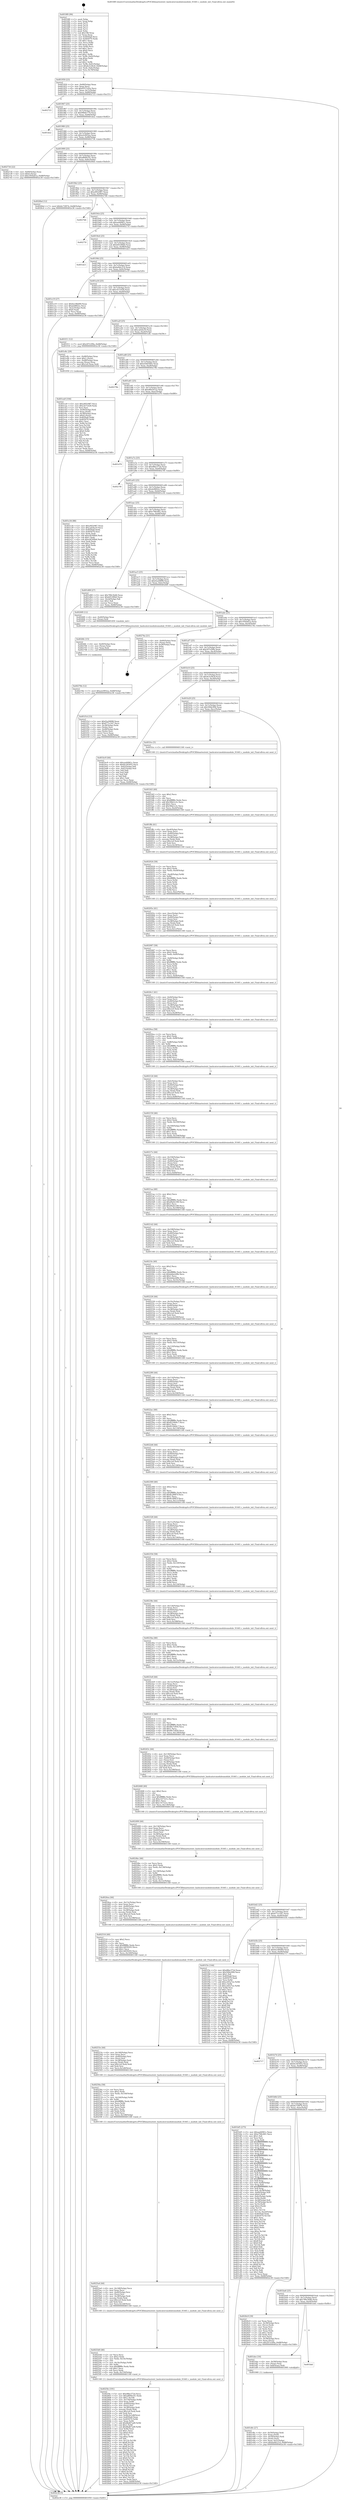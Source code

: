 digraph "0x4018f0" {
  label = "0x4018f0 (/mnt/c/Users/mathe/Desktop/tcc/POCII/binaries/extr_hashcatsrcmodulesmodule_01441.c_module_init_Final-ollvm.out::main(0))"
  labelloc = "t"
  node[shape=record]

  Entry [label="",width=0.3,height=0.3,shape=circle,fillcolor=black,style=filled]
  "0x401950" [label="{
     0x401950 [23]\l
     | [instrs]\l
     &nbsp;&nbsp;0x401950 \<+3\>: mov -0x68(%rbp),%eax\l
     &nbsp;&nbsp;0x401953 \<+2\>: mov %eax,%ecx\l
     &nbsp;&nbsp;0x401955 \<+6\>: sub $0x9557c02e,%ecx\l
     &nbsp;&nbsp;0x40195b \<+3\>: mov %eax,-0x7c(%rbp)\l
     &nbsp;&nbsp;0x40195e \<+3\>: mov %ecx,-0x80(%rbp)\l
     &nbsp;&nbsp;0x401961 \<+6\>: je 0000000000402723 \<main+0xe33\>\l
  }"]
  "0x402723" [label="{
     0x402723\l
  }", style=dashed]
  "0x401967" [label="{
     0x401967 [25]\l
     | [instrs]\l
     &nbsp;&nbsp;0x401967 \<+5\>: jmp 000000000040196c \<main+0x7c\>\l
     &nbsp;&nbsp;0x40196c \<+3\>: mov -0x7c(%rbp),%eax\l
     &nbsp;&nbsp;0x40196f \<+5\>: sub $0x99b6e770,%eax\l
     &nbsp;&nbsp;0x401974 \<+6\>: mov %eax,-0x84(%rbp)\l
     &nbsp;&nbsp;0x40197a \<+6\>: je 0000000000401de2 \<main+0x4f2\>\l
  }"]
  Exit [label="",width=0.3,height=0.3,shape=circle,fillcolor=black,style=filled,peripheries=2]
  "0x401de2" [label="{
     0x401de2\l
  }", style=dashed]
  "0x401980" [label="{
     0x401980 [25]\l
     | [instrs]\l
     &nbsp;&nbsp;0x401980 \<+5\>: jmp 0000000000401985 \<main+0x95\>\l
     &nbsp;&nbsp;0x401985 \<+3\>: mov -0x7c(%rbp),%eax\l
     &nbsp;&nbsp;0x401988 \<+5\>: sub $0xa2e905ea,%eax\l
     &nbsp;&nbsp;0x40198d \<+6\>: mov %eax,-0x88(%rbp)\l
     &nbsp;&nbsp;0x401993 \<+6\>: je 0000000000402734 \<main+0xe44\>\l
  }"]
  "0x40270b" [label="{
     0x40270b [12]\l
     | [instrs]\l
     &nbsp;&nbsp;0x40270b \<+7\>: movl $0xa2e905ea,-0x68(%rbp)\l
     &nbsp;&nbsp;0x402712 \<+5\>: jmp 0000000000402e38 \<main+0x1548\>\l
  }"]
  "0x402734" [label="{
     0x402734 [22]\l
     | [instrs]\l
     &nbsp;&nbsp;0x402734 \<+4\>: mov -0x60(%rbp),%rax\l
     &nbsp;&nbsp;0x402738 \<+6\>: movl $0x0,(%rax)\l
     &nbsp;&nbsp;0x40273e \<+7\>: movl $0x1950a61a,-0x68(%rbp)\l
     &nbsp;&nbsp;0x402745 \<+5\>: jmp 0000000000402e38 \<main+0x1548\>\l
  }"]
  "0x401999" [label="{
     0x401999 [25]\l
     | [instrs]\l
     &nbsp;&nbsp;0x401999 \<+5\>: jmp 000000000040199e \<main+0xae\>\l
     &nbsp;&nbsp;0x40199e \<+3\>: mov -0x7c(%rbp),%eax\l
     &nbsp;&nbsp;0x4019a1 \<+5\>: sub $0xa800b141,%eax\l
     &nbsp;&nbsp;0x4019a6 \<+6\>: mov %eax,-0x8c(%rbp)\l
     &nbsp;&nbsp;0x4019ac \<+6\>: je 00000000004026bd \<main+0xdcd\>\l
  }"]
  "0x4026fc" [label="{
     0x4026fc [15]\l
     | [instrs]\l
     &nbsp;&nbsp;0x4026fc \<+4\>: mov -0x40(%rbp),%rax\l
     &nbsp;&nbsp;0x402700 \<+3\>: mov (%rax),%rax\l
     &nbsp;&nbsp;0x402703 \<+3\>: mov %rax,%rdi\l
     &nbsp;&nbsp;0x402706 \<+5\>: call 0000000000401030 \<free@plt\>\l
     | [calls]\l
     &nbsp;&nbsp;0x401030 \{1\} (unknown)\l
  }"]
  "0x4026bd" [label="{
     0x4026bd [12]\l
     | [instrs]\l
     &nbsp;&nbsp;0x4026bd \<+7\>: movl $0x6e75f97b,-0x68(%rbp)\l
     &nbsp;&nbsp;0x4026c4 \<+5\>: jmp 0000000000402e38 \<main+0x1548\>\l
  }"]
  "0x4019b2" [label="{
     0x4019b2 [25]\l
     | [instrs]\l
     &nbsp;&nbsp;0x4019b2 \<+5\>: jmp 00000000004019b7 \<main+0xc7\>\l
     &nbsp;&nbsp;0x4019b7 \<+3\>: mov -0x7c(%rbp),%eax\l
     &nbsp;&nbsp;0x4019ba \<+5\>: sub $0xa9f3e987,%eax\l
     &nbsp;&nbsp;0x4019bf \<+6\>: mov %eax,-0x90(%rbp)\l
     &nbsp;&nbsp;0x4019c5 \<+6\>: je 00000000004027b6 \<main+0xec6\>\l
  }"]
  "0x4025fe" [label="{
     0x4025fe [191]\l
     | [instrs]\l
     &nbsp;&nbsp;0x4025fe \<+5\>: mov $0xd8be372d,%ecx\l
     &nbsp;&nbsp;0x402603 \<+5\>: mov $0xa800b141,%edx\l
     &nbsp;&nbsp;0x402608 \<+3\>: mov $0x1,%r10b\l
     &nbsp;&nbsp;0x40260b \<+7\>: mov -0x150(%rbp),%r8d\l
     &nbsp;&nbsp;0x402612 \<+4\>: imul %eax,%r8d\l
     &nbsp;&nbsp;0x402616 \<+4\>: mov -0x40(%rbp),%rsi\l
     &nbsp;&nbsp;0x40261a \<+3\>: mov (%rsi),%rsi\l
     &nbsp;&nbsp;0x40261d \<+4\>: mov -0x38(%rbp),%rdi\l
     &nbsp;&nbsp;0x402621 \<+3\>: movslq (%rdi),%rdi\l
     &nbsp;&nbsp;0x402624 \<+7\>: imul $0x1e0,%rdi,%rdi\l
     &nbsp;&nbsp;0x40262b \<+3\>: add %rdi,%rsi\l
     &nbsp;&nbsp;0x40262e \<+7\>: mov %r8d,0x1d8(%rsi)\l
     &nbsp;&nbsp;0x402635 \<+7\>: mov 0x4050a8,%eax\l
     &nbsp;&nbsp;0x40263c \<+8\>: mov 0x405070,%r8d\l
     &nbsp;&nbsp;0x402644 \<+3\>: mov %eax,%r9d\l
     &nbsp;&nbsp;0x402647 \<+7\>: add $0x8bd67ad9,%r9d\l
     &nbsp;&nbsp;0x40264e \<+4\>: sub $0x1,%r9d\l
     &nbsp;&nbsp;0x402652 \<+7\>: sub $0x8bd67ad9,%r9d\l
     &nbsp;&nbsp;0x402659 \<+4\>: imul %r9d,%eax\l
     &nbsp;&nbsp;0x40265d \<+3\>: and $0x1,%eax\l
     &nbsp;&nbsp;0x402660 \<+3\>: cmp $0x0,%eax\l
     &nbsp;&nbsp;0x402663 \<+4\>: sete %r11b\l
     &nbsp;&nbsp;0x402667 \<+4\>: cmp $0xa,%r8d\l
     &nbsp;&nbsp;0x40266b \<+3\>: setl %bl\l
     &nbsp;&nbsp;0x40266e \<+3\>: mov %r11b,%r14b\l
     &nbsp;&nbsp;0x402671 \<+4\>: xor $0xff,%r14b\l
     &nbsp;&nbsp;0x402675 \<+3\>: mov %bl,%r15b\l
     &nbsp;&nbsp;0x402678 \<+4\>: xor $0xff,%r15b\l
     &nbsp;&nbsp;0x40267c \<+4\>: xor $0x0,%r10b\l
     &nbsp;&nbsp;0x402680 \<+3\>: mov %r14b,%r12b\l
     &nbsp;&nbsp;0x402683 \<+4\>: and $0x0,%r12b\l
     &nbsp;&nbsp;0x402687 \<+3\>: and %r10b,%r11b\l
     &nbsp;&nbsp;0x40268a \<+3\>: mov %r15b,%r13b\l
     &nbsp;&nbsp;0x40268d \<+4\>: and $0x0,%r13b\l
     &nbsp;&nbsp;0x402691 \<+3\>: and %r10b,%bl\l
     &nbsp;&nbsp;0x402694 \<+3\>: or %r11b,%r12b\l
     &nbsp;&nbsp;0x402697 \<+3\>: or %bl,%r13b\l
     &nbsp;&nbsp;0x40269a \<+3\>: xor %r13b,%r12b\l
     &nbsp;&nbsp;0x40269d \<+3\>: or %r15b,%r14b\l
     &nbsp;&nbsp;0x4026a0 \<+4\>: xor $0xff,%r14b\l
     &nbsp;&nbsp;0x4026a4 \<+4\>: or $0x0,%r10b\l
     &nbsp;&nbsp;0x4026a8 \<+3\>: and %r10b,%r14b\l
     &nbsp;&nbsp;0x4026ab \<+3\>: or %r14b,%r12b\l
     &nbsp;&nbsp;0x4026ae \<+4\>: test $0x1,%r12b\l
     &nbsp;&nbsp;0x4026b2 \<+3\>: cmovne %edx,%ecx\l
     &nbsp;&nbsp;0x4026b5 \<+3\>: mov %ecx,-0x68(%rbp)\l
     &nbsp;&nbsp;0x4026b8 \<+5\>: jmp 0000000000402e38 \<main+0x1548\>\l
  }"]
  "0x4027b6" [label="{
     0x4027b6\l
  }", style=dashed]
  "0x4019cb" [label="{
     0x4019cb [25]\l
     | [instrs]\l
     &nbsp;&nbsp;0x4019cb \<+5\>: jmp 00000000004019d0 \<main+0xe0\>\l
     &nbsp;&nbsp;0x4019d0 \<+3\>: mov -0x7c(%rbp),%eax\l
     &nbsp;&nbsp;0x4019d3 \<+5\>: sub $0xaa44961c,%eax\l
     &nbsp;&nbsp;0x4019d8 \<+6\>: mov %eax,-0x94(%rbp)\l
     &nbsp;&nbsp;0x4019de \<+6\>: je 000000000040275f \<main+0xe6f\>\l
  }"]
  "0x4025d0" [label="{
     0x4025d0 [46]\l
     | [instrs]\l
     &nbsp;&nbsp;0x4025d0 \<+2\>: xor %ecx,%ecx\l
     &nbsp;&nbsp;0x4025d2 \<+5\>: mov $0x2,%edx\l
     &nbsp;&nbsp;0x4025d7 \<+6\>: mov %edx,-0x14c(%rbp)\l
     &nbsp;&nbsp;0x4025dd \<+1\>: cltd\l
     &nbsp;&nbsp;0x4025de \<+7\>: mov -0x14c(%rbp),%r8d\l
     &nbsp;&nbsp;0x4025e5 \<+3\>: idiv %r8d\l
     &nbsp;&nbsp;0x4025e8 \<+6\>: imul $0xfffffffe,%edx,%edx\l
     &nbsp;&nbsp;0x4025ee \<+3\>: sub $0x1,%ecx\l
     &nbsp;&nbsp;0x4025f1 \<+2\>: sub %ecx,%edx\l
     &nbsp;&nbsp;0x4025f3 \<+6\>: mov %edx,-0x150(%rbp)\l
     &nbsp;&nbsp;0x4025f9 \<+5\>: call 0000000000401160 \<next_i\>\l
     | [calls]\l
     &nbsp;&nbsp;0x401160 \{1\} (/mnt/c/Users/mathe/Desktop/tcc/POCII/binaries/extr_hashcatsrcmodulesmodule_01441.c_module_init_Final-ollvm.out::next_i)\l
  }"]
  "0x40275f" [label="{
     0x40275f\l
  }", style=dashed]
  "0x4019e4" [label="{
     0x4019e4 [25]\l
     | [instrs]\l
     &nbsp;&nbsp;0x4019e4 \<+5\>: jmp 00000000004019e9 \<main+0xf9\>\l
     &nbsp;&nbsp;0x4019e9 \<+3\>: mov -0x7c(%rbp),%eax\l
     &nbsp;&nbsp;0x4019ec \<+5\>: sub $0xb053f0b0,%eax\l
     &nbsp;&nbsp;0x4019f1 \<+6\>: mov %eax,-0x98(%rbp)\l
     &nbsp;&nbsp;0x4019f7 \<+6\>: je 0000000000401d23 \<main+0x433\>\l
  }"]
  "0x4025a4" [label="{
     0x4025a4 [44]\l
     | [instrs]\l
     &nbsp;&nbsp;0x4025a4 \<+6\>: mov -0x148(%rbp),%ecx\l
     &nbsp;&nbsp;0x4025aa \<+3\>: imul %eax,%ecx\l
     &nbsp;&nbsp;0x4025ad \<+4\>: mov -0x40(%rbp),%rsi\l
     &nbsp;&nbsp;0x4025b1 \<+3\>: mov (%rsi),%rsi\l
     &nbsp;&nbsp;0x4025b4 \<+4\>: mov -0x38(%rbp),%rdi\l
     &nbsp;&nbsp;0x4025b8 \<+3\>: movslq (%rdi),%rdi\l
     &nbsp;&nbsp;0x4025bb \<+7\>: imul $0x1e0,%rdi,%rdi\l
     &nbsp;&nbsp;0x4025c2 \<+3\>: add %rdi,%rsi\l
     &nbsp;&nbsp;0x4025c5 \<+6\>: mov %ecx,0x1d4(%rsi)\l
     &nbsp;&nbsp;0x4025cb \<+5\>: call 0000000000401160 \<next_i\>\l
     | [calls]\l
     &nbsp;&nbsp;0x401160 \{1\} (/mnt/c/Users/mathe/Desktop/tcc/POCII/binaries/extr_hashcatsrcmodulesmodule_01441.c_module_init_Final-ollvm.out::next_i)\l
  }"]
  "0x401d23" [label="{
     0x401d23\l
  }", style=dashed]
  "0x4019fd" [label="{
     0x4019fd [25]\l
     | [instrs]\l
     &nbsp;&nbsp;0x4019fd \<+5\>: jmp 0000000000401a02 \<main+0x112\>\l
     &nbsp;&nbsp;0x401a02 \<+3\>: mov -0x7c(%rbp),%eax\l
     &nbsp;&nbsp;0x401a05 \<+5\>: sub $0xba9dc214,%eax\l
     &nbsp;&nbsp;0x401a0a \<+6\>: mov %eax,-0x9c(%rbp)\l
     &nbsp;&nbsp;0x401a10 \<+6\>: je 0000000000401e19 \<main+0x529\>\l
  }"]
  "0x40256a" [label="{
     0x40256a [58]\l
     | [instrs]\l
     &nbsp;&nbsp;0x40256a \<+2\>: xor %ecx,%ecx\l
     &nbsp;&nbsp;0x40256c \<+5\>: mov $0x2,%edx\l
     &nbsp;&nbsp;0x402571 \<+6\>: mov %edx,-0x144(%rbp)\l
     &nbsp;&nbsp;0x402577 \<+1\>: cltd\l
     &nbsp;&nbsp;0x402578 \<+7\>: mov -0x144(%rbp),%r8d\l
     &nbsp;&nbsp;0x40257f \<+3\>: idiv %r8d\l
     &nbsp;&nbsp;0x402582 \<+6\>: imul $0xfffffffe,%edx,%edx\l
     &nbsp;&nbsp;0x402588 \<+3\>: mov %ecx,%r9d\l
     &nbsp;&nbsp;0x40258b \<+3\>: sub %edx,%r9d\l
     &nbsp;&nbsp;0x40258e \<+2\>: mov %ecx,%edx\l
     &nbsp;&nbsp;0x402590 \<+3\>: sub $0x1,%edx\l
     &nbsp;&nbsp;0x402593 \<+3\>: add %edx,%r9d\l
     &nbsp;&nbsp;0x402596 \<+3\>: sub %r9d,%ecx\l
     &nbsp;&nbsp;0x402599 \<+6\>: mov %ecx,-0x148(%rbp)\l
     &nbsp;&nbsp;0x40259f \<+5\>: call 0000000000401160 \<next_i\>\l
     | [calls]\l
     &nbsp;&nbsp;0x401160 \{1\} (/mnt/c/Users/mathe/Desktop/tcc/POCII/binaries/extr_hashcatsrcmodulesmodule_01441.c_module_init_Final-ollvm.out::next_i)\l
  }"]
  "0x401e19" [label="{
     0x401e19 [27]\l
     | [instrs]\l
     &nbsp;&nbsp;0x401e19 \<+5\>: mov $0x6a186d69,%eax\l
     &nbsp;&nbsp;0x401e1e \<+5\>: mov $0xde88f2ec,%ecx\l
     &nbsp;&nbsp;0x401e23 \<+3\>: mov -0x2c(%rbp),%edx\l
     &nbsp;&nbsp;0x401e26 \<+3\>: cmp $0x0,%edx\l
     &nbsp;&nbsp;0x401e29 \<+3\>: cmove %ecx,%eax\l
     &nbsp;&nbsp;0x401e2c \<+3\>: mov %eax,-0x68(%rbp)\l
     &nbsp;&nbsp;0x401e2f \<+5\>: jmp 0000000000402e38 \<main+0x1548\>\l
  }"]
  "0x401a16" [label="{
     0x401a16 [25]\l
     | [instrs]\l
     &nbsp;&nbsp;0x401a16 \<+5\>: jmp 0000000000401a1b \<main+0x12b\>\l
     &nbsp;&nbsp;0x401a1b \<+3\>: mov -0x7c(%rbp),%eax\l
     &nbsp;&nbsp;0x401a1e \<+5\>: sub $0xc437ef28,%eax\l
     &nbsp;&nbsp;0x401a23 \<+6\>: mov %eax,-0xa0(%rbp)\l
     &nbsp;&nbsp;0x401a29 \<+6\>: je 0000000000401f11 \<main+0x621\>\l
  }"]
  "0x40253e" [label="{
     0x40253e [44]\l
     | [instrs]\l
     &nbsp;&nbsp;0x40253e \<+6\>: mov -0x140(%rbp),%ecx\l
     &nbsp;&nbsp;0x402544 \<+3\>: imul %eax,%ecx\l
     &nbsp;&nbsp;0x402547 \<+4\>: mov -0x40(%rbp),%rsi\l
     &nbsp;&nbsp;0x40254b \<+3\>: mov (%rsi),%rsi\l
     &nbsp;&nbsp;0x40254e \<+4\>: mov -0x38(%rbp),%rdi\l
     &nbsp;&nbsp;0x402552 \<+3\>: movslq (%rdi),%rdi\l
     &nbsp;&nbsp;0x402555 \<+7\>: imul $0x1e0,%rdi,%rdi\l
     &nbsp;&nbsp;0x40255c \<+3\>: add %rdi,%rsi\l
     &nbsp;&nbsp;0x40255f \<+6\>: mov %ecx,0x1d0(%rsi)\l
     &nbsp;&nbsp;0x402565 \<+5\>: call 0000000000401160 \<next_i\>\l
     | [calls]\l
     &nbsp;&nbsp;0x401160 \{1\} (/mnt/c/Users/mathe/Desktop/tcc/POCII/binaries/extr_hashcatsrcmodulesmodule_01441.c_module_init_Final-ollvm.out::next_i)\l
  }"]
  "0x401f11" [label="{
     0x401f11 [12]\l
     | [instrs]\l
     &nbsp;&nbsp;0x401f11 \<+7\>: movl $0x207e5f9a,-0x68(%rbp)\l
     &nbsp;&nbsp;0x401f18 \<+5\>: jmp 0000000000402e38 \<main+0x1548\>\l
  }"]
  "0x401a2f" [label="{
     0x401a2f [25]\l
     | [instrs]\l
     &nbsp;&nbsp;0x401a2f \<+5\>: jmp 0000000000401a34 \<main+0x144\>\l
     &nbsp;&nbsp;0x401a34 \<+3\>: mov -0x7c(%rbp),%eax\l
     &nbsp;&nbsp;0x401a37 \<+5\>: sub $0xcaf24a10,%eax\l
     &nbsp;&nbsp;0x401a3c \<+6\>: mov %eax,-0xa4(%rbp)\l
     &nbsp;&nbsp;0x401a42 \<+6\>: je 0000000000401e8c \<main+0x59c\>\l
  }"]
  "0x402516" [label="{
     0x402516 [40]\l
     | [instrs]\l
     &nbsp;&nbsp;0x402516 \<+5\>: mov $0x2,%ecx\l
     &nbsp;&nbsp;0x40251b \<+1\>: cltd\l
     &nbsp;&nbsp;0x40251c \<+2\>: idiv %ecx\l
     &nbsp;&nbsp;0x40251e \<+6\>: imul $0xfffffffe,%edx,%ecx\l
     &nbsp;&nbsp;0x402524 \<+6\>: add $0x1d659293,%ecx\l
     &nbsp;&nbsp;0x40252a \<+3\>: add $0x1,%ecx\l
     &nbsp;&nbsp;0x40252d \<+6\>: sub $0x1d659293,%ecx\l
     &nbsp;&nbsp;0x402533 \<+6\>: mov %ecx,-0x140(%rbp)\l
     &nbsp;&nbsp;0x402539 \<+5\>: call 0000000000401160 \<next_i\>\l
     | [calls]\l
     &nbsp;&nbsp;0x401160 \{1\} (/mnt/c/Users/mathe/Desktop/tcc/POCII/binaries/extr_hashcatsrcmodulesmodule_01441.c_module_init_Final-ollvm.out::next_i)\l
  }"]
  "0x401e8c" [label="{
     0x401e8c [29]\l
     | [instrs]\l
     &nbsp;&nbsp;0x401e8c \<+4\>: mov -0x48(%rbp),%rax\l
     &nbsp;&nbsp;0x401e90 \<+6\>: movl $0x1,(%rax)\l
     &nbsp;&nbsp;0x401e96 \<+4\>: mov -0x48(%rbp),%rax\l
     &nbsp;&nbsp;0x401e9a \<+3\>: movslq (%rax),%rax\l
     &nbsp;&nbsp;0x401e9d \<+7\>: imul $0x1e0,%rax,%rdi\l
     &nbsp;&nbsp;0x401ea4 \<+5\>: call 0000000000401050 \<malloc@plt\>\l
     | [calls]\l
     &nbsp;&nbsp;0x401050 \{1\} (unknown)\l
  }"]
  "0x401a48" [label="{
     0x401a48 [25]\l
     | [instrs]\l
     &nbsp;&nbsp;0x401a48 \<+5\>: jmp 0000000000401a4d \<main+0x15d\>\l
     &nbsp;&nbsp;0x401a4d \<+3\>: mov -0x7c(%rbp),%eax\l
     &nbsp;&nbsp;0x401a50 \<+5\>: sub $0xd3445b65,%eax\l
     &nbsp;&nbsp;0x401a55 \<+6\>: mov %eax,-0xa8(%rbp)\l
     &nbsp;&nbsp;0x401a5b \<+6\>: je 000000000040279b \<main+0xeab\>\l
  }"]
  "0x4024ea" [label="{
     0x4024ea [44]\l
     | [instrs]\l
     &nbsp;&nbsp;0x4024ea \<+6\>: mov -0x13c(%rbp),%ecx\l
     &nbsp;&nbsp;0x4024f0 \<+3\>: imul %eax,%ecx\l
     &nbsp;&nbsp;0x4024f3 \<+4\>: mov -0x40(%rbp),%rsi\l
     &nbsp;&nbsp;0x4024f7 \<+3\>: mov (%rsi),%rsi\l
     &nbsp;&nbsp;0x4024fa \<+4\>: mov -0x38(%rbp),%rdi\l
     &nbsp;&nbsp;0x4024fe \<+3\>: movslq (%rdi),%rdi\l
     &nbsp;&nbsp;0x402501 \<+7\>: imul $0x1e0,%rdi,%rdi\l
     &nbsp;&nbsp;0x402508 \<+3\>: add %rdi,%rsi\l
     &nbsp;&nbsp;0x40250b \<+6\>: mov %ecx,0x198(%rsi)\l
     &nbsp;&nbsp;0x402511 \<+5\>: call 0000000000401160 \<next_i\>\l
     | [calls]\l
     &nbsp;&nbsp;0x401160 \{1\} (/mnt/c/Users/mathe/Desktop/tcc/POCII/binaries/extr_hashcatsrcmodulesmodule_01441.c_module_init_Final-ollvm.out::next_i)\l
  }"]
  "0x40279b" [label="{
     0x40279b\l
  }", style=dashed]
  "0x401a61" [label="{
     0x401a61 [25]\l
     | [instrs]\l
     &nbsp;&nbsp;0x401a61 \<+5\>: jmp 0000000000401a66 \<main+0x176\>\l
     &nbsp;&nbsp;0x401a66 \<+3\>: mov -0x7c(%rbp),%eax\l
     &nbsp;&nbsp;0x401a69 \<+5\>: sub $0xd6b541a2,%eax\l
     &nbsp;&nbsp;0x401a6e \<+6\>: mov %eax,-0xac(%rbp)\l
     &nbsp;&nbsp;0x401a74 \<+6\>: je 0000000000401d76 \<main+0x486\>\l
  }"]
  "0x4024bc" [label="{
     0x4024bc [46]\l
     | [instrs]\l
     &nbsp;&nbsp;0x4024bc \<+2\>: xor %ecx,%ecx\l
     &nbsp;&nbsp;0x4024be \<+5\>: mov $0x2,%edx\l
     &nbsp;&nbsp;0x4024c3 \<+6\>: mov %edx,-0x138(%rbp)\l
     &nbsp;&nbsp;0x4024c9 \<+1\>: cltd\l
     &nbsp;&nbsp;0x4024ca \<+7\>: mov -0x138(%rbp),%r8d\l
     &nbsp;&nbsp;0x4024d1 \<+3\>: idiv %r8d\l
     &nbsp;&nbsp;0x4024d4 \<+6\>: imul $0xfffffffe,%edx,%edx\l
     &nbsp;&nbsp;0x4024da \<+3\>: sub $0x1,%ecx\l
     &nbsp;&nbsp;0x4024dd \<+2\>: sub %ecx,%edx\l
     &nbsp;&nbsp;0x4024df \<+6\>: mov %edx,-0x13c(%rbp)\l
     &nbsp;&nbsp;0x4024e5 \<+5\>: call 0000000000401160 \<next_i\>\l
     | [calls]\l
     &nbsp;&nbsp;0x401160 \{1\} (/mnt/c/Users/mathe/Desktop/tcc/POCII/binaries/extr_hashcatsrcmodulesmodule_01441.c_module_init_Final-ollvm.out::next_i)\l
  }"]
  "0x401d76" [label="{
     0x401d76\l
  }", style=dashed]
  "0x401a7a" [label="{
     0x401a7a [25]\l
     | [instrs]\l
     &nbsp;&nbsp;0x401a7a \<+5\>: jmp 0000000000401a7f \<main+0x18f\>\l
     &nbsp;&nbsp;0x401a7f \<+3\>: mov -0x7c(%rbp),%eax\l
     &nbsp;&nbsp;0x401a82 \<+5\>: sub $0xd8be372d,%eax\l
     &nbsp;&nbsp;0x401a87 \<+6\>: mov %eax,-0xb0(%rbp)\l
     &nbsp;&nbsp;0x401a8d \<+6\>: je 00000000004027f0 \<main+0xf00\>\l
  }"]
  "0x402490" [label="{
     0x402490 [44]\l
     | [instrs]\l
     &nbsp;&nbsp;0x402490 \<+6\>: mov -0x134(%rbp),%ecx\l
     &nbsp;&nbsp;0x402496 \<+3\>: imul %eax,%ecx\l
     &nbsp;&nbsp;0x402499 \<+4\>: mov -0x40(%rbp),%rsi\l
     &nbsp;&nbsp;0x40249d \<+3\>: mov (%rsi),%rsi\l
     &nbsp;&nbsp;0x4024a0 \<+4\>: mov -0x38(%rbp),%rdi\l
     &nbsp;&nbsp;0x4024a4 \<+3\>: movslq (%rdi),%rdi\l
     &nbsp;&nbsp;0x4024a7 \<+7\>: imul $0x1e0,%rdi,%rdi\l
     &nbsp;&nbsp;0x4024ae \<+3\>: add %rdi,%rsi\l
     &nbsp;&nbsp;0x4024b1 \<+6\>: mov %ecx,0x194(%rsi)\l
     &nbsp;&nbsp;0x4024b7 \<+5\>: call 0000000000401160 \<next_i\>\l
     | [calls]\l
     &nbsp;&nbsp;0x401160 \{1\} (/mnt/c/Users/mathe/Desktop/tcc/POCII/binaries/extr_hashcatsrcmodulesmodule_01441.c_module_init_Final-ollvm.out::next_i)\l
  }"]
  "0x4027f0" [label="{
     0x4027f0\l
  }", style=dashed]
  "0x401a93" [label="{
     0x401a93 [25]\l
     | [instrs]\l
     &nbsp;&nbsp;0x401a93 \<+5\>: jmp 0000000000401a98 \<main+0x1a8\>\l
     &nbsp;&nbsp;0x401a98 \<+3\>: mov -0x7c(%rbp),%eax\l
     &nbsp;&nbsp;0x401a9b \<+5\>: sub $0xde88f2ec,%eax\l
     &nbsp;&nbsp;0x401aa0 \<+6\>: mov %eax,-0xb4(%rbp)\l
     &nbsp;&nbsp;0x401aa6 \<+6\>: je 0000000000401e34 \<main+0x544\>\l
  }"]
  "0x402468" [label="{
     0x402468 [40]\l
     | [instrs]\l
     &nbsp;&nbsp;0x402468 \<+5\>: mov $0x2,%ecx\l
     &nbsp;&nbsp;0x40246d \<+1\>: cltd\l
     &nbsp;&nbsp;0x40246e \<+2\>: idiv %ecx\l
     &nbsp;&nbsp;0x402470 \<+6\>: imul $0xfffffffe,%edx,%ecx\l
     &nbsp;&nbsp;0x402476 \<+6\>: sub $0xc147521c,%ecx\l
     &nbsp;&nbsp;0x40247c \<+3\>: add $0x1,%ecx\l
     &nbsp;&nbsp;0x40247f \<+6\>: add $0xc147521c,%ecx\l
     &nbsp;&nbsp;0x402485 \<+6\>: mov %ecx,-0x134(%rbp)\l
     &nbsp;&nbsp;0x40248b \<+5\>: call 0000000000401160 \<next_i\>\l
     | [calls]\l
     &nbsp;&nbsp;0x401160 \{1\} (/mnt/c/Users/mathe/Desktop/tcc/POCII/binaries/extr_hashcatsrcmodulesmodule_01441.c_module_init_Final-ollvm.out::next_i)\l
  }"]
  "0x401e34" [label="{
     0x401e34 [88]\l
     | [instrs]\l
     &nbsp;&nbsp;0x401e34 \<+5\>: mov $0xa9f3e987,%eax\l
     &nbsp;&nbsp;0x401e39 \<+5\>: mov $0xcaf24a10,%ecx\l
     &nbsp;&nbsp;0x401e3e \<+7\>: mov 0x4050a8,%edx\l
     &nbsp;&nbsp;0x401e45 \<+7\>: mov 0x405070,%esi\l
     &nbsp;&nbsp;0x401e4c \<+2\>: mov %edx,%edi\l
     &nbsp;&nbsp;0x401e4e \<+6\>: add $0xe4f349b4,%edi\l
     &nbsp;&nbsp;0x401e54 \<+3\>: sub $0x1,%edi\l
     &nbsp;&nbsp;0x401e57 \<+6\>: sub $0xe4f349b4,%edi\l
     &nbsp;&nbsp;0x401e5d \<+3\>: imul %edi,%edx\l
     &nbsp;&nbsp;0x401e60 \<+3\>: and $0x1,%edx\l
     &nbsp;&nbsp;0x401e63 \<+3\>: cmp $0x0,%edx\l
     &nbsp;&nbsp;0x401e66 \<+4\>: sete %r8b\l
     &nbsp;&nbsp;0x401e6a \<+3\>: cmp $0xa,%esi\l
     &nbsp;&nbsp;0x401e6d \<+4\>: setl %r9b\l
     &nbsp;&nbsp;0x401e71 \<+3\>: mov %r8b,%r10b\l
     &nbsp;&nbsp;0x401e74 \<+3\>: and %r9b,%r10b\l
     &nbsp;&nbsp;0x401e77 \<+3\>: xor %r9b,%r8b\l
     &nbsp;&nbsp;0x401e7a \<+3\>: or %r8b,%r10b\l
     &nbsp;&nbsp;0x401e7d \<+4\>: test $0x1,%r10b\l
     &nbsp;&nbsp;0x401e81 \<+3\>: cmovne %ecx,%eax\l
     &nbsp;&nbsp;0x401e84 \<+3\>: mov %eax,-0x68(%rbp)\l
     &nbsp;&nbsp;0x401e87 \<+5\>: jmp 0000000000402e38 \<main+0x1548\>\l
  }"]
  "0x401aac" [label="{
     0x401aac [25]\l
     | [instrs]\l
     &nbsp;&nbsp;0x401aac \<+5\>: jmp 0000000000401ab1 \<main+0x1c1\>\l
     &nbsp;&nbsp;0x401ab1 \<+3\>: mov -0x7c(%rbp),%eax\l
     &nbsp;&nbsp;0x401ab4 \<+5\>: sub $0xe766c661,%eax\l
     &nbsp;&nbsp;0x401ab9 \<+6\>: mov %eax,-0xb8(%rbp)\l
     &nbsp;&nbsp;0x401abf \<+6\>: je 0000000000401d08 \<main+0x418\>\l
  }"]
  "0x40243c" [label="{
     0x40243c [44]\l
     | [instrs]\l
     &nbsp;&nbsp;0x40243c \<+6\>: mov -0x130(%rbp),%ecx\l
     &nbsp;&nbsp;0x402442 \<+3\>: imul %eax,%ecx\l
     &nbsp;&nbsp;0x402445 \<+4\>: mov -0x40(%rbp),%rsi\l
     &nbsp;&nbsp;0x402449 \<+3\>: mov (%rsi),%rsi\l
     &nbsp;&nbsp;0x40244c \<+4\>: mov -0x38(%rbp),%rdi\l
     &nbsp;&nbsp;0x402450 \<+3\>: movslq (%rdi),%rdi\l
     &nbsp;&nbsp;0x402453 \<+7\>: imul $0x1e0,%rdi,%rdi\l
     &nbsp;&nbsp;0x40245a \<+3\>: add %rdi,%rsi\l
     &nbsp;&nbsp;0x40245d \<+6\>: mov %ecx,0x190(%rsi)\l
     &nbsp;&nbsp;0x402463 \<+5\>: call 0000000000401160 \<next_i\>\l
     | [calls]\l
     &nbsp;&nbsp;0x401160 \{1\} (/mnt/c/Users/mathe/Desktop/tcc/POCII/binaries/extr_hashcatsrcmodulesmodule_01441.c_module_init_Final-ollvm.out::next_i)\l
  }"]
  "0x401d08" [label="{
     0x401d08 [27]\l
     | [instrs]\l
     &nbsp;&nbsp;0x401d08 \<+5\>: mov $0x789c5b46,%eax\l
     &nbsp;&nbsp;0x401d0d \<+5\>: mov $0xb053f0b0,%ecx\l
     &nbsp;&nbsp;0x401d12 \<+3\>: mov -0x2d(%rbp),%dl\l
     &nbsp;&nbsp;0x401d15 \<+3\>: test $0x1,%dl\l
     &nbsp;&nbsp;0x401d18 \<+3\>: cmovne %ecx,%eax\l
     &nbsp;&nbsp;0x401d1b \<+3\>: mov %eax,-0x68(%rbp)\l
     &nbsp;&nbsp;0x401d1e \<+5\>: jmp 0000000000402e38 \<main+0x1548\>\l
  }"]
  "0x401ac5" [label="{
     0x401ac5 [25]\l
     | [instrs]\l
     &nbsp;&nbsp;0x401ac5 \<+5\>: jmp 0000000000401aca \<main+0x1da\>\l
     &nbsp;&nbsp;0x401aca \<+3\>: mov -0x7c(%rbp),%eax\l
     &nbsp;&nbsp;0x401acd \<+5\>: sub $0xf2a26898,%eax\l
     &nbsp;&nbsp;0x401ad2 \<+6\>: mov %eax,-0xbc(%rbp)\l
     &nbsp;&nbsp;0x401ad8 \<+6\>: je 00000000004026f0 \<main+0xe00\>\l
  }"]
  "0x402414" [label="{
     0x402414 [40]\l
     | [instrs]\l
     &nbsp;&nbsp;0x402414 \<+5\>: mov $0x2,%ecx\l
     &nbsp;&nbsp;0x402419 \<+1\>: cltd\l
     &nbsp;&nbsp;0x40241a \<+2\>: idiv %ecx\l
     &nbsp;&nbsp;0x40241c \<+6\>: imul $0xfffffffe,%edx,%ecx\l
     &nbsp;&nbsp;0x402422 \<+6\>: sub $0x8fe7e850,%ecx\l
     &nbsp;&nbsp;0x402428 \<+3\>: add $0x1,%ecx\l
     &nbsp;&nbsp;0x40242b \<+6\>: add $0x8fe7e850,%ecx\l
     &nbsp;&nbsp;0x402431 \<+6\>: mov %ecx,-0x130(%rbp)\l
     &nbsp;&nbsp;0x402437 \<+5\>: call 0000000000401160 \<next_i\>\l
     | [calls]\l
     &nbsp;&nbsp;0x401160 \{1\} (/mnt/c/Users/mathe/Desktop/tcc/POCII/binaries/extr_hashcatsrcmodulesmodule_01441.c_module_init_Final-ollvm.out::next_i)\l
  }"]
  "0x4026f0" [label="{
     0x4026f0 [12]\l
     | [instrs]\l
     &nbsp;&nbsp;0x4026f0 \<+4\>: mov -0x40(%rbp),%rax\l
     &nbsp;&nbsp;0x4026f4 \<+3\>: mov (%rax),%rdi\l
     &nbsp;&nbsp;0x4026f7 \<+5\>: call 0000000000401450 \<module_init\>\l
     | [calls]\l
     &nbsp;&nbsp;0x401450 \{1\} (/mnt/c/Users/mathe/Desktop/tcc/POCII/binaries/extr_hashcatsrcmodulesmodule_01441.c_module_init_Final-ollvm.out::module_init)\l
  }"]
  "0x401ade" [label="{
     0x401ade [25]\l
     | [instrs]\l
     &nbsp;&nbsp;0x401ade \<+5\>: jmp 0000000000401ae3 \<main+0x1f3\>\l
     &nbsp;&nbsp;0x401ae3 \<+3\>: mov -0x7c(%rbp),%eax\l
     &nbsp;&nbsp;0x401ae6 \<+5\>: sub $0x1950a61a,%eax\l
     &nbsp;&nbsp;0x401aeb \<+6\>: mov %eax,-0xc0(%rbp)\l
     &nbsp;&nbsp;0x401af1 \<+6\>: je 000000000040274a \<main+0xe5a\>\l
  }"]
  "0x4023e8" [label="{
     0x4023e8 [44]\l
     | [instrs]\l
     &nbsp;&nbsp;0x4023e8 \<+6\>: mov -0x12c(%rbp),%ecx\l
     &nbsp;&nbsp;0x4023ee \<+3\>: imul %eax,%ecx\l
     &nbsp;&nbsp;0x4023f1 \<+4\>: mov -0x40(%rbp),%rsi\l
     &nbsp;&nbsp;0x4023f5 \<+3\>: mov (%rsi),%rsi\l
     &nbsp;&nbsp;0x4023f8 \<+4\>: mov -0x38(%rbp),%rdi\l
     &nbsp;&nbsp;0x4023fc \<+3\>: movslq (%rdi),%rdi\l
     &nbsp;&nbsp;0x4023ff \<+7\>: imul $0x1e0,%rdi,%rdi\l
     &nbsp;&nbsp;0x402406 \<+3\>: add %rdi,%rsi\l
     &nbsp;&nbsp;0x402409 \<+6\>: mov %ecx,0x18c(%rsi)\l
     &nbsp;&nbsp;0x40240f \<+5\>: call 0000000000401160 \<next_i\>\l
     | [calls]\l
     &nbsp;&nbsp;0x401160 \{1\} (/mnt/c/Users/mathe/Desktop/tcc/POCII/binaries/extr_hashcatsrcmodulesmodule_01441.c_module_init_Final-ollvm.out::next_i)\l
  }"]
  "0x40274a" [label="{
     0x40274a [21]\l
     | [instrs]\l
     &nbsp;&nbsp;0x40274a \<+4\>: mov -0x60(%rbp),%rax\l
     &nbsp;&nbsp;0x40274e \<+2\>: mov (%rax),%eax\l
     &nbsp;&nbsp;0x402750 \<+4\>: lea -0x28(%rbp),%rsp\l
     &nbsp;&nbsp;0x402754 \<+1\>: pop %rbx\l
     &nbsp;&nbsp;0x402755 \<+2\>: pop %r12\l
     &nbsp;&nbsp;0x402757 \<+2\>: pop %r13\l
     &nbsp;&nbsp;0x402759 \<+2\>: pop %r14\l
     &nbsp;&nbsp;0x40275b \<+2\>: pop %r15\l
     &nbsp;&nbsp;0x40275d \<+1\>: pop %rbp\l
     &nbsp;&nbsp;0x40275e \<+1\>: ret\l
  }"]
  "0x401af7" [label="{
     0x401af7 [25]\l
     | [instrs]\l
     &nbsp;&nbsp;0x401af7 \<+5\>: jmp 0000000000401afc \<main+0x20c\>\l
     &nbsp;&nbsp;0x401afc \<+3\>: mov -0x7c(%rbp),%eax\l
     &nbsp;&nbsp;0x401aff \<+5\>: sub $0x207e5f9a,%eax\l
     &nbsp;&nbsp;0x401b04 \<+6\>: mov %eax,-0xc4(%rbp)\l
     &nbsp;&nbsp;0x401b0a \<+6\>: je 0000000000401f1d \<main+0x62d\>\l
  }"]
  "0x4023ba" [label="{
     0x4023ba [46]\l
     | [instrs]\l
     &nbsp;&nbsp;0x4023ba \<+2\>: xor %ecx,%ecx\l
     &nbsp;&nbsp;0x4023bc \<+5\>: mov $0x2,%edx\l
     &nbsp;&nbsp;0x4023c1 \<+6\>: mov %edx,-0x128(%rbp)\l
     &nbsp;&nbsp;0x4023c7 \<+1\>: cltd\l
     &nbsp;&nbsp;0x4023c8 \<+7\>: mov -0x128(%rbp),%r8d\l
     &nbsp;&nbsp;0x4023cf \<+3\>: idiv %r8d\l
     &nbsp;&nbsp;0x4023d2 \<+6\>: imul $0xfffffffe,%edx,%edx\l
     &nbsp;&nbsp;0x4023d8 \<+3\>: sub $0x1,%ecx\l
     &nbsp;&nbsp;0x4023db \<+2\>: sub %ecx,%edx\l
     &nbsp;&nbsp;0x4023dd \<+6\>: mov %edx,-0x12c(%rbp)\l
     &nbsp;&nbsp;0x4023e3 \<+5\>: call 0000000000401160 \<next_i\>\l
     | [calls]\l
     &nbsp;&nbsp;0x401160 \{1\} (/mnt/c/Users/mathe/Desktop/tcc/POCII/binaries/extr_hashcatsrcmodulesmodule_01441.c_module_init_Final-ollvm.out::next_i)\l
  }"]
  "0x401f1d" [label="{
     0x401f1d [33]\l
     | [instrs]\l
     &nbsp;&nbsp;0x401f1d \<+5\>: mov $0xf2a26898,%eax\l
     &nbsp;&nbsp;0x401f22 \<+5\>: mov $0x677cc547,%ecx\l
     &nbsp;&nbsp;0x401f27 \<+4\>: mov -0x38(%rbp),%rdx\l
     &nbsp;&nbsp;0x401f2b \<+2\>: mov (%rdx),%esi\l
     &nbsp;&nbsp;0x401f2d \<+4\>: mov -0x48(%rbp),%rdx\l
     &nbsp;&nbsp;0x401f31 \<+2\>: cmp (%rdx),%esi\l
     &nbsp;&nbsp;0x401f33 \<+3\>: cmovl %ecx,%eax\l
     &nbsp;&nbsp;0x401f36 \<+3\>: mov %eax,-0x68(%rbp)\l
     &nbsp;&nbsp;0x401f39 \<+5\>: jmp 0000000000402e38 \<main+0x1548\>\l
  }"]
  "0x401b10" [label="{
     0x401b10 [25]\l
     | [instrs]\l
     &nbsp;&nbsp;0x401b10 \<+5\>: jmp 0000000000401b15 \<main+0x225\>\l
     &nbsp;&nbsp;0x401b15 \<+3\>: mov -0x7c(%rbp),%eax\l
     &nbsp;&nbsp;0x401b18 \<+5\>: sub $0x4e5c0b3f,%eax\l
     &nbsp;&nbsp;0x401b1d \<+6\>: mov %eax,-0xc8(%rbp)\l
     &nbsp;&nbsp;0x401b23 \<+6\>: je 0000000000401bc9 \<main+0x2d9\>\l
  }"]
  "0x40238e" [label="{
     0x40238e [44]\l
     | [instrs]\l
     &nbsp;&nbsp;0x40238e \<+6\>: mov -0x124(%rbp),%ecx\l
     &nbsp;&nbsp;0x402394 \<+3\>: imul %eax,%ecx\l
     &nbsp;&nbsp;0x402397 \<+4\>: mov -0x40(%rbp),%rsi\l
     &nbsp;&nbsp;0x40239b \<+3\>: mov (%rsi),%rsi\l
     &nbsp;&nbsp;0x40239e \<+4\>: mov -0x38(%rbp),%rdi\l
     &nbsp;&nbsp;0x4023a2 \<+3\>: movslq (%rdi),%rdi\l
     &nbsp;&nbsp;0x4023a5 \<+7\>: imul $0x1e0,%rdi,%rdi\l
     &nbsp;&nbsp;0x4023ac \<+3\>: add %rdi,%rsi\l
     &nbsp;&nbsp;0x4023af \<+6\>: mov %ecx,0x188(%rsi)\l
     &nbsp;&nbsp;0x4023b5 \<+5\>: call 0000000000401160 \<next_i\>\l
     | [calls]\l
     &nbsp;&nbsp;0x401160 \{1\} (/mnt/c/Users/mathe/Desktop/tcc/POCII/binaries/extr_hashcatsrcmodulesmodule_01441.c_module_init_Final-ollvm.out::next_i)\l
  }"]
  "0x401bc9" [label="{
     0x401bc9 [44]\l
     | [instrs]\l
     &nbsp;&nbsp;0x401bc9 \<+5\>: mov $0xaa44961c,%eax\l
     &nbsp;&nbsp;0x401bce \<+5\>: mov $0x6e345955,%ecx\l
     &nbsp;&nbsp;0x401bd3 \<+3\>: mov -0x62(%rbp),%dl\l
     &nbsp;&nbsp;0x401bd6 \<+4\>: mov -0x61(%rbp),%sil\l
     &nbsp;&nbsp;0x401bda \<+3\>: mov %dl,%dil\l
     &nbsp;&nbsp;0x401bdd \<+3\>: and %sil,%dil\l
     &nbsp;&nbsp;0x401be0 \<+3\>: xor %sil,%dl\l
     &nbsp;&nbsp;0x401be3 \<+3\>: or %dl,%dil\l
     &nbsp;&nbsp;0x401be6 \<+4\>: test $0x1,%dil\l
     &nbsp;&nbsp;0x401bea \<+3\>: cmovne %ecx,%eax\l
     &nbsp;&nbsp;0x401bed \<+3\>: mov %eax,-0x68(%rbp)\l
     &nbsp;&nbsp;0x401bf0 \<+5\>: jmp 0000000000402e38 \<main+0x1548\>\l
  }"]
  "0x401b29" [label="{
     0x401b29 [25]\l
     | [instrs]\l
     &nbsp;&nbsp;0x401b29 \<+5\>: jmp 0000000000401b2e \<main+0x23e\>\l
     &nbsp;&nbsp;0x401b2e \<+3\>: mov -0x7c(%rbp),%eax\l
     &nbsp;&nbsp;0x401b31 \<+5\>: sub $0x50fdc994,%eax\l
     &nbsp;&nbsp;0x401b36 \<+6\>: mov %eax,-0xcc(%rbp)\l
     &nbsp;&nbsp;0x401b3c \<+6\>: je 0000000000401fce \<main+0x6de\>\l
  }"]
  "0x402e38" [label="{
     0x402e38 [5]\l
     | [instrs]\l
     &nbsp;&nbsp;0x402e38 \<+5\>: jmp 0000000000401950 \<main+0x60\>\l
  }"]
  "0x4018f0" [label="{
     0x4018f0 [96]\l
     | [instrs]\l
     &nbsp;&nbsp;0x4018f0 \<+1\>: push %rbp\l
     &nbsp;&nbsp;0x4018f1 \<+3\>: mov %rsp,%rbp\l
     &nbsp;&nbsp;0x4018f4 \<+2\>: push %r15\l
     &nbsp;&nbsp;0x4018f6 \<+2\>: push %r14\l
     &nbsp;&nbsp;0x4018f8 \<+2\>: push %r13\l
     &nbsp;&nbsp;0x4018fa \<+2\>: push %r12\l
     &nbsp;&nbsp;0x4018fc \<+1\>: push %rbx\l
     &nbsp;&nbsp;0x4018fd \<+7\>: sub $0x198,%rsp\l
     &nbsp;&nbsp;0x401904 \<+2\>: xor %eax,%eax\l
     &nbsp;&nbsp;0x401906 \<+7\>: mov 0x4050a8,%ecx\l
     &nbsp;&nbsp;0x40190d \<+7\>: mov 0x405070,%edx\l
     &nbsp;&nbsp;0x401914 \<+3\>: sub $0x1,%eax\l
     &nbsp;&nbsp;0x401917 \<+3\>: mov %ecx,%r8d\l
     &nbsp;&nbsp;0x40191a \<+3\>: add %eax,%r8d\l
     &nbsp;&nbsp;0x40191d \<+4\>: imul %r8d,%ecx\l
     &nbsp;&nbsp;0x401921 \<+3\>: and $0x1,%ecx\l
     &nbsp;&nbsp;0x401924 \<+3\>: cmp $0x0,%ecx\l
     &nbsp;&nbsp;0x401927 \<+4\>: sete %r9b\l
     &nbsp;&nbsp;0x40192b \<+4\>: and $0x1,%r9b\l
     &nbsp;&nbsp;0x40192f \<+4\>: mov %r9b,-0x62(%rbp)\l
     &nbsp;&nbsp;0x401933 \<+3\>: cmp $0xa,%edx\l
     &nbsp;&nbsp;0x401936 \<+4\>: setl %r9b\l
     &nbsp;&nbsp;0x40193a \<+4\>: and $0x1,%r9b\l
     &nbsp;&nbsp;0x40193e \<+4\>: mov %r9b,-0x61(%rbp)\l
     &nbsp;&nbsp;0x401942 \<+7\>: movl $0x4e5c0b3f,-0x68(%rbp)\l
     &nbsp;&nbsp;0x401949 \<+3\>: mov %edi,-0x6c(%rbp)\l
     &nbsp;&nbsp;0x40194c \<+4\>: mov %rsi,-0x78(%rbp)\l
  }"]
  "0x402354" [label="{
     0x402354 [58]\l
     | [instrs]\l
     &nbsp;&nbsp;0x402354 \<+2\>: xor %ecx,%ecx\l
     &nbsp;&nbsp;0x402356 \<+5\>: mov $0x2,%edx\l
     &nbsp;&nbsp;0x40235b \<+6\>: mov %edx,-0x120(%rbp)\l
     &nbsp;&nbsp;0x402361 \<+1\>: cltd\l
     &nbsp;&nbsp;0x402362 \<+7\>: mov -0x120(%rbp),%r8d\l
     &nbsp;&nbsp;0x402369 \<+3\>: idiv %r8d\l
     &nbsp;&nbsp;0x40236c \<+6\>: imul $0xfffffffe,%edx,%edx\l
     &nbsp;&nbsp;0x402372 \<+3\>: mov %ecx,%r9d\l
     &nbsp;&nbsp;0x402375 \<+3\>: sub %edx,%r9d\l
     &nbsp;&nbsp;0x402378 \<+2\>: mov %ecx,%edx\l
     &nbsp;&nbsp;0x40237a \<+3\>: sub $0x1,%edx\l
     &nbsp;&nbsp;0x40237d \<+3\>: add %edx,%r9d\l
     &nbsp;&nbsp;0x402380 \<+3\>: sub %r9d,%ecx\l
     &nbsp;&nbsp;0x402383 \<+6\>: mov %ecx,-0x124(%rbp)\l
     &nbsp;&nbsp;0x402389 \<+5\>: call 0000000000401160 \<next_i\>\l
     | [calls]\l
     &nbsp;&nbsp;0x401160 \{1\} (/mnt/c/Users/mathe/Desktop/tcc/POCII/binaries/extr_hashcatsrcmodulesmodule_01441.c_module_init_Final-ollvm.out::next_i)\l
  }"]
  "0x401fce" [label="{
     0x401fce [5]\l
     | [instrs]\l
     &nbsp;&nbsp;0x401fce \<+5\>: call 0000000000401160 \<next_i\>\l
     | [calls]\l
     &nbsp;&nbsp;0x401160 \{1\} (/mnt/c/Users/mathe/Desktop/tcc/POCII/binaries/extr_hashcatsrcmodulesmodule_01441.c_module_init_Final-ollvm.out::next_i)\l
  }"]
  "0x401b42" [label="{
     0x401b42 [25]\l
     | [instrs]\l
     &nbsp;&nbsp;0x401b42 \<+5\>: jmp 0000000000401b47 \<main+0x257\>\l
     &nbsp;&nbsp;0x401b47 \<+3\>: mov -0x7c(%rbp),%eax\l
     &nbsp;&nbsp;0x401b4a \<+5\>: sub $0x677cc547,%eax\l
     &nbsp;&nbsp;0x401b4f \<+6\>: mov %eax,-0xd0(%rbp)\l
     &nbsp;&nbsp;0x401b55 \<+6\>: je 0000000000401f3e \<main+0x64e\>\l
  }"]
  "0x402328" [label="{
     0x402328 [44]\l
     | [instrs]\l
     &nbsp;&nbsp;0x402328 \<+6\>: mov -0x11c(%rbp),%ecx\l
     &nbsp;&nbsp;0x40232e \<+3\>: imul %eax,%ecx\l
     &nbsp;&nbsp;0x402331 \<+4\>: mov -0x40(%rbp),%rsi\l
     &nbsp;&nbsp;0x402335 \<+3\>: mov (%rsi),%rsi\l
     &nbsp;&nbsp;0x402338 \<+4\>: mov -0x38(%rbp),%rdi\l
     &nbsp;&nbsp;0x40233c \<+3\>: movslq (%rdi),%rdi\l
     &nbsp;&nbsp;0x40233f \<+7\>: imul $0x1e0,%rdi,%rdi\l
     &nbsp;&nbsp;0x402346 \<+3\>: add %rdi,%rsi\l
     &nbsp;&nbsp;0x402349 \<+6\>: mov %ecx,0x130(%rsi)\l
     &nbsp;&nbsp;0x40234f \<+5\>: call 0000000000401160 \<next_i\>\l
     | [calls]\l
     &nbsp;&nbsp;0x401160 \{1\} (/mnt/c/Users/mathe/Desktop/tcc/POCII/binaries/extr_hashcatsrcmodulesmodule_01441.c_module_init_Final-ollvm.out::next_i)\l
  }"]
  "0x401f3e" [label="{
     0x401f3e [144]\l
     | [instrs]\l
     &nbsp;&nbsp;0x401f3e \<+5\>: mov $0xd8be372d,%eax\l
     &nbsp;&nbsp;0x401f43 \<+5\>: mov $0x50fdc994,%ecx\l
     &nbsp;&nbsp;0x401f48 \<+2\>: mov $0x1,%dl\l
     &nbsp;&nbsp;0x401f4a \<+7\>: mov 0x4050a8,%esi\l
     &nbsp;&nbsp;0x401f51 \<+7\>: mov 0x405070,%edi\l
     &nbsp;&nbsp;0x401f58 \<+3\>: mov %esi,%r8d\l
     &nbsp;&nbsp;0x401f5b \<+7\>: add $0xc245a7ee,%r8d\l
     &nbsp;&nbsp;0x401f62 \<+4\>: sub $0x1,%r8d\l
     &nbsp;&nbsp;0x401f66 \<+7\>: sub $0xc245a7ee,%r8d\l
     &nbsp;&nbsp;0x401f6d \<+4\>: imul %r8d,%esi\l
     &nbsp;&nbsp;0x401f71 \<+3\>: and $0x1,%esi\l
     &nbsp;&nbsp;0x401f74 \<+3\>: cmp $0x0,%esi\l
     &nbsp;&nbsp;0x401f77 \<+4\>: sete %r9b\l
     &nbsp;&nbsp;0x401f7b \<+3\>: cmp $0xa,%edi\l
     &nbsp;&nbsp;0x401f7e \<+4\>: setl %r10b\l
     &nbsp;&nbsp;0x401f82 \<+3\>: mov %r9b,%r11b\l
     &nbsp;&nbsp;0x401f85 \<+4\>: xor $0xff,%r11b\l
     &nbsp;&nbsp;0x401f89 \<+3\>: mov %r10b,%bl\l
     &nbsp;&nbsp;0x401f8c \<+3\>: xor $0xff,%bl\l
     &nbsp;&nbsp;0x401f8f \<+3\>: xor $0x0,%dl\l
     &nbsp;&nbsp;0x401f92 \<+3\>: mov %r11b,%r14b\l
     &nbsp;&nbsp;0x401f95 \<+4\>: and $0x0,%r14b\l
     &nbsp;&nbsp;0x401f99 \<+3\>: and %dl,%r9b\l
     &nbsp;&nbsp;0x401f9c \<+3\>: mov %bl,%r15b\l
     &nbsp;&nbsp;0x401f9f \<+4\>: and $0x0,%r15b\l
     &nbsp;&nbsp;0x401fa3 \<+3\>: and %dl,%r10b\l
     &nbsp;&nbsp;0x401fa6 \<+3\>: or %r9b,%r14b\l
     &nbsp;&nbsp;0x401fa9 \<+3\>: or %r10b,%r15b\l
     &nbsp;&nbsp;0x401fac \<+3\>: xor %r15b,%r14b\l
     &nbsp;&nbsp;0x401faf \<+3\>: or %bl,%r11b\l
     &nbsp;&nbsp;0x401fb2 \<+4\>: xor $0xff,%r11b\l
     &nbsp;&nbsp;0x401fb6 \<+3\>: or $0x0,%dl\l
     &nbsp;&nbsp;0x401fb9 \<+3\>: and %dl,%r11b\l
     &nbsp;&nbsp;0x401fbc \<+3\>: or %r11b,%r14b\l
     &nbsp;&nbsp;0x401fbf \<+4\>: test $0x1,%r14b\l
     &nbsp;&nbsp;0x401fc3 \<+3\>: cmovne %ecx,%eax\l
     &nbsp;&nbsp;0x401fc6 \<+3\>: mov %eax,-0x68(%rbp)\l
     &nbsp;&nbsp;0x401fc9 \<+5\>: jmp 0000000000402e38 \<main+0x1548\>\l
  }"]
  "0x401b5b" [label="{
     0x401b5b [25]\l
     | [instrs]\l
     &nbsp;&nbsp;0x401b5b \<+5\>: jmp 0000000000401b60 \<main+0x270\>\l
     &nbsp;&nbsp;0x401b60 \<+3\>: mov -0x7c(%rbp),%eax\l
     &nbsp;&nbsp;0x401b63 \<+5\>: sub $0x6a186d69,%eax\l
     &nbsp;&nbsp;0x401b68 \<+6\>: mov %eax,-0xd4(%rbp)\l
     &nbsp;&nbsp;0x401b6e \<+6\>: je 0000000000402717 \<main+0xe27\>\l
  }"]
  "0x402300" [label="{
     0x402300 [40]\l
     | [instrs]\l
     &nbsp;&nbsp;0x402300 \<+5\>: mov $0x2,%ecx\l
     &nbsp;&nbsp;0x402305 \<+1\>: cltd\l
     &nbsp;&nbsp;0x402306 \<+2\>: idiv %ecx\l
     &nbsp;&nbsp;0x402308 \<+6\>: imul $0xfffffffe,%edx,%ecx\l
     &nbsp;&nbsp;0x40230e \<+6\>: add $0x8c2f687f,%ecx\l
     &nbsp;&nbsp;0x402314 \<+3\>: add $0x1,%ecx\l
     &nbsp;&nbsp;0x402317 \<+6\>: sub $0x8c2f687f,%ecx\l
     &nbsp;&nbsp;0x40231d \<+6\>: mov %ecx,-0x11c(%rbp)\l
     &nbsp;&nbsp;0x402323 \<+5\>: call 0000000000401160 \<next_i\>\l
     | [calls]\l
     &nbsp;&nbsp;0x401160 \{1\} (/mnt/c/Users/mathe/Desktop/tcc/POCII/binaries/extr_hashcatsrcmodulesmodule_01441.c_module_init_Final-ollvm.out::next_i)\l
  }"]
  "0x402717" [label="{
     0x402717\l
  }", style=dashed]
  "0x401b74" [label="{
     0x401b74 [25]\l
     | [instrs]\l
     &nbsp;&nbsp;0x401b74 \<+5\>: jmp 0000000000401b79 \<main+0x289\>\l
     &nbsp;&nbsp;0x401b79 \<+3\>: mov -0x7c(%rbp),%eax\l
     &nbsp;&nbsp;0x401b7c \<+5\>: sub $0x6e345955,%eax\l
     &nbsp;&nbsp;0x401b81 \<+6\>: mov %eax,-0xd8(%rbp)\l
     &nbsp;&nbsp;0x401b87 \<+6\>: je 0000000000401bf5 \<main+0x305\>\l
  }"]
  "0x4022d4" [label="{
     0x4022d4 [44]\l
     | [instrs]\l
     &nbsp;&nbsp;0x4022d4 \<+6\>: mov -0x118(%rbp),%ecx\l
     &nbsp;&nbsp;0x4022da \<+3\>: imul %eax,%ecx\l
     &nbsp;&nbsp;0x4022dd \<+4\>: mov -0x40(%rbp),%rsi\l
     &nbsp;&nbsp;0x4022e1 \<+3\>: mov (%rsi),%rsi\l
     &nbsp;&nbsp;0x4022e4 \<+4\>: mov -0x38(%rbp),%rdi\l
     &nbsp;&nbsp;0x4022e8 \<+3\>: movslq (%rdi),%rdi\l
     &nbsp;&nbsp;0x4022eb \<+7\>: imul $0x1e0,%rdi,%rdi\l
     &nbsp;&nbsp;0x4022f2 \<+3\>: add %rdi,%rsi\l
     &nbsp;&nbsp;0x4022f5 \<+6\>: mov %ecx,0x118(%rsi)\l
     &nbsp;&nbsp;0x4022fb \<+5\>: call 0000000000401160 \<next_i\>\l
     | [calls]\l
     &nbsp;&nbsp;0x401160 \{1\} (/mnt/c/Users/mathe/Desktop/tcc/POCII/binaries/extr_hashcatsrcmodulesmodule_01441.c_module_init_Final-ollvm.out::next_i)\l
  }"]
  "0x401bf5" [label="{
     0x401bf5 [275]\l
     | [instrs]\l
     &nbsp;&nbsp;0x401bf5 \<+5\>: mov $0xaa44961c,%eax\l
     &nbsp;&nbsp;0x401bfa \<+5\>: mov $0xe766c661,%ecx\l
     &nbsp;&nbsp;0x401bff \<+2\>: mov $0x1,%dl\l
     &nbsp;&nbsp;0x401c01 \<+2\>: xor %esi,%esi\l
     &nbsp;&nbsp;0x401c03 \<+3\>: mov %rsp,%rdi\l
     &nbsp;&nbsp;0x401c06 \<+4\>: add $0xfffffffffffffff0,%rdi\l
     &nbsp;&nbsp;0x401c0a \<+3\>: mov %rdi,%rsp\l
     &nbsp;&nbsp;0x401c0d \<+4\>: mov %rdi,-0x60(%rbp)\l
     &nbsp;&nbsp;0x401c11 \<+3\>: mov %rsp,%rdi\l
     &nbsp;&nbsp;0x401c14 \<+4\>: add $0xfffffffffffffff0,%rdi\l
     &nbsp;&nbsp;0x401c18 \<+3\>: mov %rdi,%rsp\l
     &nbsp;&nbsp;0x401c1b \<+3\>: mov %rsp,%r8\l
     &nbsp;&nbsp;0x401c1e \<+4\>: add $0xfffffffffffffff0,%r8\l
     &nbsp;&nbsp;0x401c22 \<+3\>: mov %r8,%rsp\l
     &nbsp;&nbsp;0x401c25 \<+4\>: mov %r8,-0x58(%rbp)\l
     &nbsp;&nbsp;0x401c29 \<+3\>: mov %rsp,%r8\l
     &nbsp;&nbsp;0x401c2c \<+4\>: add $0xfffffffffffffff0,%r8\l
     &nbsp;&nbsp;0x401c30 \<+3\>: mov %r8,%rsp\l
     &nbsp;&nbsp;0x401c33 \<+4\>: mov %r8,-0x50(%rbp)\l
     &nbsp;&nbsp;0x401c37 \<+3\>: mov %rsp,%r8\l
     &nbsp;&nbsp;0x401c3a \<+4\>: add $0xfffffffffffffff0,%r8\l
     &nbsp;&nbsp;0x401c3e \<+3\>: mov %r8,%rsp\l
     &nbsp;&nbsp;0x401c41 \<+4\>: mov %r8,-0x48(%rbp)\l
     &nbsp;&nbsp;0x401c45 \<+3\>: mov %rsp,%r8\l
     &nbsp;&nbsp;0x401c48 \<+4\>: add $0xfffffffffffffff0,%r8\l
     &nbsp;&nbsp;0x401c4c \<+3\>: mov %r8,%rsp\l
     &nbsp;&nbsp;0x401c4f \<+4\>: mov %r8,-0x40(%rbp)\l
     &nbsp;&nbsp;0x401c53 \<+3\>: mov %rsp,%r8\l
     &nbsp;&nbsp;0x401c56 \<+4\>: add $0xfffffffffffffff0,%r8\l
     &nbsp;&nbsp;0x401c5a \<+3\>: mov %r8,%rsp\l
     &nbsp;&nbsp;0x401c5d \<+4\>: mov %r8,-0x38(%rbp)\l
     &nbsp;&nbsp;0x401c61 \<+4\>: mov -0x60(%rbp),%r8\l
     &nbsp;&nbsp;0x401c65 \<+7\>: movl $0x0,(%r8)\l
     &nbsp;&nbsp;0x401c6c \<+4\>: mov -0x6c(%rbp),%r9d\l
     &nbsp;&nbsp;0x401c70 \<+3\>: mov %r9d,(%rdi)\l
     &nbsp;&nbsp;0x401c73 \<+4\>: mov -0x58(%rbp),%r8\l
     &nbsp;&nbsp;0x401c77 \<+4\>: mov -0x78(%rbp),%r10\l
     &nbsp;&nbsp;0x401c7b \<+3\>: mov %r10,(%r8)\l
     &nbsp;&nbsp;0x401c7e \<+3\>: cmpl $0x2,(%rdi)\l
     &nbsp;&nbsp;0x401c81 \<+4\>: setne %r11b\l
     &nbsp;&nbsp;0x401c85 \<+4\>: and $0x1,%r11b\l
     &nbsp;&nbsp;0x401c89 \<+4\>: mov %r11b,-0x2d(%rbp)\l
     &nbsp;&nbsp;0x401c8d \<+7\>: mov 0x4050a8,%ebx\l
     &nbsp;&nbsp;0x401c94 \<+8\>: mov 0x405070,%r14d\l
     &nbsp;&nbsp;0x401c9c \<+3\>: sub $0x1,%esi\l
     &nbsp;&nbsp;0x401c9f \<+3\>: mov %ebx,%r15d\l
     &nbsp;&nbsp;0x401ca2 \<+3\>: add %esi,%r15d\l
     &nbsp;&nbsp;0x401ca5 \<+4\>: imul %r15d,%ebx\l
     &nbsp;&nbsp;0x401ca9 \<+3\>: and $0x1,%ebx\l
     &nbsp;&nbsp;0x401cac \<+3\>: cmp $0x0,%ebx\l
     &nbsp;&nbsp;0x401caf \<+4\>: sete %r11b\l
     &nbsp;&nbsp;0x401cb3 \<+4\>: cmp $0xa,%r14d\l
     &nbsp;&nbsp;0x401cb7 \<+4\>: setl %r12b\l
     &nbsp;&nbsp;0x401cbb \<+3\>: mov %r11b,%r13b\l
     &nbsp;&nbsp;0x401cbe \<+4\>: xor $0xff,%r13b\l
     &nbsp;&nbsp;0x401cc2 \<+3\>: mov %r12b,%sil\l
     &nbsp;&nbsp;0x401cc5 \<+4\>: xor $0xff,%sil\l
     &nbsp;&nbsp;0x401cc9 \<+3\>: xor $0x0,%dl\l
     &nbsp;&nbsp;0x401ccc \<+3\>: mov %r13b,%dil\l
     &nbsp;&nbsp;0x401ccf \<+4\>: and $0x0,%dil\l
     &nbsp;&nbsp;0x401cd3 \<+3\>: and %dl,%r11b\l
     &nbsp;&nbsp;0x401cd6 \<+3\>: mov %sil,%r8b\l
     &nbsp;&nbsp;0x401cd9 \<+4\>: and $0x0,%r8b\l
     &nbsp;&nbsp;0x401cdd \<+3\>: and %dl,%r12b\l
     &nbsp;&nbsp;0x401ce0 \<+3\>: or %r11b,%dil\l
     &nbsp;&nbsp;0x401ce3 \<+3\>: or %r12b,%r8b\l
     &nbsp;&nbsp;0x401ce6 \<+3\>: xor %r8b,%dil\l
     &nbsp;&nbsp;0x401ce9 \<+3\>: or %sil,%r13b\l
     &nbsp;&nbsp;0x401cec \<+4\>: xor $0xff,%r13b\l
     &nbsp;&nbsp;0x401cf0 \<+3\>: or $0x0,%dl\l
     &nbsp;&nbsp;0x401cf3 \<+3\>: and %dl,%r13b\l
     &nbsp;&nbsp;0x401cf6 \<+3\>: or %r13b,%dil\l
     &nbsp;&nbsp;0x401cf9 \<+4\>: test $0x1,%dil\l
     &nbsp;&nbsp;0x401cfd \<+3\>: cmovne %ecx,%eax\l
     &nbsp;&nbsp;0x401d00 \<+3\>: mov %eax,-0x68(%rbp)\l
     &nbsp;&nbsp;0x401d03 \<+5\>: jmp 0000000000402e38 \<main+0x1548\>\l
  }"]
  "0x401b8d" [label="{
     0x401b8d [25]\l
     | [instrs]\l
     &nbsp;&nbsp;0x401b8d \<+5\>: jmp 0000000000401b92 \<main+0x2a2\>\l
     &nbsp;&nbsp;0x401b92 \<+3\>: mov -0x7c(%rbp),%eax\l
     &nbsp;&nbsp;0x401b95 \<+5\>: sub $0x6e75f97b,%eax\l
     &nbsp;&nbsp;0x401b9a \<+6\>: mov %eax,-0xdc(%rbp)\l
     &nbsp;&nbsp;0x401ba0 \<+6\>: je 00000000004026c9 \<main+0xdd9\>\l
  }"]
  "0x4022ac" [label="{
     0x4022ac [40]\l
     | [instrs]\l
     &nbsp;&nbsp;0x4022ac \<+5\>: mov $0x2,%ecx\l
     &nbsp;&nbsp;0x4022b1 \<+1\>: cltd\l
     &nbsp;&nbsp;0x4022b2 \<+2\>: idiv %ecx\l
     &nbsp;&nbsp;0x4022b4 \<+6\>: imul $0xfffffffe,%edx,%ecx\l
     &nbsp;&nbsp;0x4022ba \<+6\>: add $0x8216b9c7,%ecx\l
     &nbsp;&nbsp;0x4022c0 \<+3\>: add $0x1,%ecx\l
     &nbsp;&nbsp;0x4022c3 \<+6\>: sub $0x8216b9c7,%ecx\l
     &nbsp;&nbsp;0x4022c9 \<+6\>: mov %ecx,-0x118(%rbp)\l
     &nbsp;&nbsp;0x4022cf \<+5\>: call 0000000000401160 \<next_i\>\l
     | [calls]\l
     &nbsp;&nbsp;0x401160 \{1\} (/mnt/c/Users/mathe/Desktop/tcc/POCII/binaries/extr_hashcatsrcmodulesmodule_01441.c_module_init_Final-ollvm.out::next_i)\l
  }"]
  "0x402280" [label="{
     0x402280 [44]\l
     | [instrs]\l
     &nbsp;&nbsp;0x402280 \<+6\>: mov -0x114(%rbp),%ecx\l
     &nbsp;&nbsp;0x402286 \<+3\>: imul %eax,%ecx\l
     &nbsp;&nbsp;0x402289 \<+4\>: mov -0x40(%rbp),%rsi\l
     &nbsp;&nbsp;0x40228d \<+3\>: mov (%rsi),%rsi\l
     &nbsp;&nbsp;0x402290 \<+4\>: mov -0x38(%rbp),%rdi\l
     &nbsp;&nbsp;0x402294 \<+3\>: movslq (%rdi),%rdi\l
     &nbsp;&nbsp;0x402297 \<+7\>: imul $0x1e0,%rdi,%rdi\l
     &nbsp;&nbsp;0x40229e \<+3\>: add %rdi,%rsi\l
     &nbsp;&nbsp;0x4022a1 \<+6\>: mov %ecx,0x104(%rsi)\l
     &nbsp;&nbsp;0x4022a7 \<+5\>: call 0000000000401160 \<next_i\>\l
     | [calls]\l
     &nbsp;&nbsp;0x401160 \{1\} (/mnt/c/Users/mathe/Desktop/tcc/POCII/binaries/extr_hashcatsrcmodulesmodule_01441.c_module_init_Final-ollvm.out::next_i)\l
  }"]
  "0x4026c9" [label="{
     0x4026c9 [39]\l
     | [instrs]\l
     &nbsp;&nbsp;0x4026c9 \<+2\>: xor %eax,%eax\l
     &nbsp;&nbsp;0x4026cb \<+4\>: mov -0x38(%rbp),%rcx\l
     &nbsp;&nbsp;0x4026cf \<+2\>: mov (%rcx),%edx\l
     &nbsp;&nbsp;0x4026d1 \<+2\>: mov %eax,%esi\l
     &nbsp;&nbsp;0x4026d3 \<+2\>: sub %edx,%esi\l
     &nbsp;&nbsp;0x4026d5 \<+2\>: mov %eax,%edx\l
     &nbsp;&nbsp;0x4026d7 \<+3\>: sub $0x1,%edx\l
     &nbsp;&nbsp;0x4026da \<+2\>: add %edx,%esi\l
     &nbsp;&nbsp;0x4026dc \<+2\>: sub %esi,%eax\l
     &nbsp;&nbsp;0x4026de \<+4\>: mov -0x38(%rbp),%rcx\l
     &nbsp;&nbsp;0x4026e2 \<+2\>: mov %eax,(%rcx)\l
     &nbsp;&nbsp;0x4026e4 \<+7\>: movl $0x207e5f9a,-0x68(%rbp)\l
     &nbsp;&nbsp;0x4026eb \<+5\>: jmp 0000000000402e38 \<main+0x1548\>\l
  }"]
  "0x401ba6" [label="{
     0x401ba6 [25]\l
     | [instrs]\l
     &nbsp;&nbsp;0x401ba6 \<+5\>: jmp 0000000000401bab \<main+0x2bb\>\l
     &nbsp;&nbsp;0x401bab \<+3\>: mov -0x7c(%rbp),%eax\l
     &nbsp;&nbsp;0x401bae \<+5\>: sub $0x789c5b46,%eax\l
     &nbsp;&nbsp;0x401bb3 \<+6\>: mov %eax,-0xe0(%rbp)\l
     &nbsp;&nbsp;0x401bb9 \<+6\>: je 0000000000401dee \<main+0x4fe\>\l
  }"]
  "0x402252" [label="{
     0x402252 [46]\l
     | [instrs]\l
     &nbsp;&nbsp;0x402252 \<+2\>: xor %ecx,%ecx\l
     &nbsp;&nbsp;0x402254 \<+5\>: mov $0x2,%edx\l
     &nbsp;&nbsp;0x402259 \<+6\>: mov %edx,-0x110(%rbp)\l
     &nbsp;&nbsp;0x40225f \<+1\>: cltd\l
     &nbsp;&nbsp;0x402260 \<+7\>: mov -0x110(%rbp),%r8d\l
     &nbsp;&nbsp;0x402267 \<+3\>: idiv %r8d\l
     &nbsp;&nbsp;0x40226a \<+6\>: imul $0xfffffffe,%edx,%edx\l
     &nbsp;&nbsp;0x402270 \<+3\>: sub $0x1,%ecx\l
     &nbsp;&nbsp;0x402273 \<+2\>: sub %ecx,%edx\l
     &nbsp;&nbsp;0x402275 \<+6\>: mov %edx,-0x114(%rbp)\l
     &nbsp;&nbsp;0x40227b \<+5\>: call 0000000000401160 \<next_i\>\l
     | [calls]\l
     &nbsp;&nbsp;0x401160 \{1\} (/mnt/c/Users/mathe/Desktop/tcc/POCII/binaries/extr_hashcatsrcmodulesmodule_01441.c_module_init_Final-ollvm.out::next_i)\l
  }"]
  "0x401dee" [label="{
     0x401dee [16]\l
     | [instrs]\l
     &nbsp;&nbsp;0x401dee \<+4\>: mov -0x58(%rbp),%rax\l
     &nbsp;&nbsp;0x401df2 \<+3\>: mov (%rax),%rax\l
     &nbsp;&nbsp;0x401df5 \<+4\>: mov 0x8(%rax),%rdi\l
     &nbsp;&nbsp;0x401df9 \<+5\>: call 0000000000401060 \<atoi@plt\>\l
     | [calls]\l
     &nbsp;&nbsp;0x401060 \{1\} (unknown)\l
  }"]
  "0x401bbf" [label="{
     0x401bbf\l
  }", style=dashed]
  "0x401dfe" [label="{
     0x401dfe [27]\l
     | [instrs]\l
     &nbsp;&nbsp;0x401dfe \<+4\>: mov -0x50(%rbp),%rdi\l
     &nbsp;&nbsp;0x401e02 \<+2\>: mov %eax,(%rdi)\l
     &nbsp;&nbsp;0x401e04 \<+4\>: mov -0x50(%rbp),%rdi\l
     &nbsp;&nbsp;0x401e08 \<+2\>: mov (%rdi),%eax\l
     &nbsp;&nbsp;0x401e0a \<+3\>: mov %eax,-0x2c(%rbp)\l
     &nbsp;&nbsp;0x401e0d \<+7\>: movl $0xba9dc214,-0x68(%rbp)\l
     &nbsp;&nbsp;0x401e14 \<+5\>: jmp 0000000000402e38 \<main+0x1548\>\l
  }"]
  "0x401ea9" [label="{
     0x401ea9 [104]\l
     | [instrs]\l
     &nbsp;&nbsp;0x401ea9 \<+5\>: mov $0xa9f3e987,%ecx\l
     &nbsp;&nbsp;0x401eae \<+5\>: mov $0xc437ef28,%edx\l
     &nbsp;&nbsp;0x401eb3 \<+2\>: xor %esi,%esi\l
     &nbsp;&nbsp;0x401eb5 \<+4\>: mov -0x40(%rbp),%rdi\l
     &nbsp;&nbsp;0x401eb9 \<+3\>: mov %rax,(%rdi)\l
     &nbsp;&nbsp;0x401ebc \<+4\>: mov -0x38(%rbp),%rax\l
     &nbsp;&nbsp;0x401ec0 \<+6\>: movl $0x0,(%rax)\l
     &nbsp;&nbsp;0x401ec6 \<+8\>: mov 0x4050a8,%r8d\l
     &nbsp;&nbsp;0x401ece \<+8\>: mov 0x405070,%r9d\l
     &nbsp;&nbsp;0x401ed6 \<+3\>: sub $0x1,%esi\l
     &nbsp;&nbsp;0x401ed9 \<+3\>: mov %r8d,%r10d\l
     &nbsp;&nbsp;0x401edc \<+3\>: add %esi,%r10d\l
     &nbsp;&nbsp;0x401edf \<+4\>: imul %r10d,%r8d\l
     &nbsp;&nbsp;0x401ee3 \<+4\>: and $0x1,%r8d\l
     &nbsp;&nbsp;0x401ee7 \<+4\>: cmp $0x0,%r8d\l
     &nbsp;&nbsp;0x401eeb \<+4\>: sete %r11b\l
     &nbsp;&nbsp;0x401eef \<+4\>: cmp $0xa,%r9d\l
     &nbsp;&nbsp;0x401ef3 \<+3\>: setl %bl\l
     &nbsp;&nbsp;0x401ef6 \<+3\>: mov %r11b,%r14b\l
     &nbsp;&nbsp;0x401ef9 \<+3\>: and %bl,%r14b\l
     &nbsp;&nbsp;0x401efc \<+3\>: xor %bl,%r11b\l
     &nbsp;&nbsp;0x401eff \<+3\>: or %r11b,%r14b\l
     &nbsp;&nbsp;0x401f02 \<+4\>: test $0x1,%r14b\l
     &nbsp;&nbsp;0x401f06 \<+3\>: cmovne %edx,%ecx\l
     &nbsp;&nbsp;0x401f09 \<+3\>: mov %ecx,-0x68(%rbp)\l
     &nbsp;&nbsp;0x401f0c \<+5\>: jmp 0000000000402e38 \<main+0x1548\>\l
  }"]
  "0x401fd3" [label="{
     0x401fd3 [40]\l
     | [instrs]\l
     &nbsp;&nbsp;0x401fd3 \<+5\>: mov $0x2,%ecx\l
     &nbsp;&nbsp;0x401fd8 \<+1\>: cltd\l
     &nbsp;&nbsp;0x401fd9 \<+2\>: idiv %ecx\l
     &nbsp;&nbsp;0x401fdb \<+6\>: imul $0xfffffffe,%edx,%ecx\l
     &nbsp;&nbsp;0x401fe1 \<+6\>: add $0x5fbb1e3c,%ecx\l
     &nbsp;&nbsp;0x401fe7 \<+3\>: add $0x1,%ecx\l
     &nbsp;&nbsp;0x401fea \<+6\>: sub $0x5fbb1e3c,%ecx\l
     &nbsp;&nbsp;0x401ff0 \<+6\>: mov %ecx,-0xe4(%rbp)\l
     &nbsp;&nbsp;0x401ff6 \<+5\>: call 0000000000401160 \<next_i\>\l
     | [calls]\l
     &nbsp;&nbsp;0x401160 \{1\} (/mnt/c/Users/mathe/Desktop/tcc/POCII/binaries/extr_hashcatsrcmodulesmodule_01441.c_module_init_Final-ollvm.out::next_i)\l
  }"]
  "0x401ffb" [label="{
     0x401ffb [41]\l
     | [instrs]\l
     &nbsp;&nbsp;0x401ffb \<+6\>: mov -0xe4(%rbp),%ecx\l
     &nbsp;&nbsp;0x402001 \<+3\>: imul %eax,%ecx\l
     &nbsp;&nbsp;0x402004 \<+4\>: mov -0x40(%rbp),%rsi\l
     &nbsp;&nbsp;0x402008 \<+3\>: mov (%rsi),%rsi\l
     &nbsp;&nbsp;0x40200b \<+4\>: mov -0x38(%rbp),%rdi\l
     &nbsp;&nbsp;0x40200f \<+3\>: movslq (%rdi),%rdi\l
     &nbsp;&nbsp;0x402012 \<+7\>: imul $0x1e0,%rdi,%rdi\l
     &nbsp;&nbsp;0x402019 \<+3\>: add %rdi,%rsi\l
     &nbsp;&nbsp;0x40201c \<+3\>: mov %ecx,0x18(%rsi)\l
     &nbsp;&nbsp;0x40201f \<+5\>: call 0000000000401160 \<next_i\>\l
     | [calls]\l
     &nbsp;&nbsp;0x401160 \{1\} (/mnt/c/Users/mathe/Desktop/tcc/POCII/binaries/extr_hashcatsrcmodulesmodule_01441.c_module_init_Final-ollvm.out::next_i)\l
  }"]
  "0x402024" [label="{
     0x402024 [58]\l
     | [instrs]\l
     &nbsp;&nbsp;0x402024 \<+2\>: xor %ecx,%ecx\l
     &nbsp;&nbsp;0x402026 \<+5\>: mov $0x2,%edx\l
     &nbsp;&nbsp;0x40202b \<+6\>: mov %edx,-0xe8(%rbp)\l
     &nbsp;&nbsp;0x402031 \<+1\>: cltd\l
     &nbsp;&nbsp;0x402032 \<+7\>: mov -0xe8(%rbp),%r8d\l
     &nbsp;&nbsp;0x402039 \<+3\>: idiv %r8d\l
     &nbsp;&nbsp;0x40203c \<+6\>: imul $0xfffffffe,%edx,%edx\l
     &nbsp;&nbsp;0x402042 \<+3\>: mov %ecx,%r9d\l
     &nbsp;&nbsp;0x402045 \<+3\>: sub %edx,%r9d\l
     &nbsp;&nbsp;0x402048 \<+2\>: mov %ecx,%edx\l
     &nbsp;&nbsp;0x40204a \<+3\>: sub $0x1,%edx\l
     &nbsp;&nbsp;0x40204d \<+3\>: add %edx,%r9d\l
     &nbsp;&nbsp;0x402050 \<+3\>: sub %r9d,%ecx\l
     &nbsp;&nbsp;0x402053 \<+6\>: mov %ecx,-0xec(%rbp)\l
     &nbsp;&nbsp;0x402059 \<+5\>: call 0000000000401160 \<next_i\>\l
     | [calls]\l
     &nbsp;&nbsp;0x401160 \{1\} (/mnt/c/Users/mathe/Desktop/tcc/POCII/binaries/extr_hashcatsrcmodulesmodule_01441.c_module_init_Final-ollvm.out::next_i)\l
  }"]
  "0x40205e" [label="{
     0x40205e [41]\l
     | [instrs]\l
     &nbsp;&nbsp;0x40205e \<+6\>: mov -0xec(%rbp),%ecx\l
     &nbsp;&nbsp;0x402064 \<+3\>: imul %eax,%ecx\l
     &nbsp;&nbsp;0x402067 \<+4\>: mov -0x40(%rbp),%rsi\l
     &nbsp;&nbsp;0x40206b \<+3\>: mov (%rsi),%rsi\l
     &nbsp;&nbsp;0x40206e \<+4\>: mov -0x38(%rbp),%rdi\l
     &nbsp;&nbsp;0x402072 \<+3\>: movslq (%rdi),%rdi\l
     &nbsp;&nbsp;0x402075 \<+7\>: imul $0x1e0,%rdi,%rdi\l
     &nbsp;&nbsp;0x40207c \<+3\>: add %rdi,%rsi\l
     &nbsp;&nbsp;0x40207f \<+3\>: mov %ecx,0x1c(%rsi)\l
     &nbsp;&nbsp;0x402082 \<+5\>: call 0000000000401160 \<next_i\>\l
     | [calls]\l
     &nbsp;&nbsp;0x401160 \{1\} (/mnt/c/Users/mathe/Desktop/tcc/POCII/binaries/extr_hashcatsrcmodulesmodule_01441.c_module_init_Final-ollvm.out::next_i)\l
  }"]
  "0x402087" [label="{
     0x402087 [58]\l
     | [instrs]\l
     &nbsp;&nbsp;0x402087 \<+2\>: xor %ecx,%ecx\l
     &nbsp;&nbsp;0x402089 \<+5\>: mov $0x2,%edx\l
     &nbsp;&nbsp;0x40208e \<+6\>: mov %edx,-0xf0(%rbp)\l
     &nbsp;&nbsp;0x402094 \<+1\>: cltd\l
     &nbsp;&nbsp;0x402095 \<+7\>: mov -0xf0(%rbp),%r8d\l
     &nbsp;&nbsp;0x40209c \<+3\>: idiv %r8d\l
     &nbsp;&nbsp;0x40209f \<+6\>: imul $0xfffffffe,%edx,%edx\l
     &nbsp;&nbsp;0x4020a5 \<+3\>: mov %ecx,%r9d\l
     &nbsp;&nbsp;0x4020a8 \<+3\>: sub %edx,%r9d\l
     &nbsp;&nbsp;0x4020ab \<+2\>: mov %ecx,%edx\l
     &nbsp;&nbsp;0x4020ad \<+3\>: sub $0x1,%edx\l
     &nbsp;&nbsp;0x4020b0 \<+3\>: add %edx,%r9d\l
     &nbsp;&nbsp;0x4020b3 \<+3\>: sub %r9d,%ecx\l
     &nbsp;&nbsp;0x4020b6 \<+6\>: mov %ecx,-0xf4(%rbp)\l
     &nbsp;&nbsp;0x4020bc \<+5\>: call 0000000000401160 \<next_i\>\l
     | [calls]\l
     &nbsp;&nbsp;0x401160 \{1\} (/mnt/c/Users/mathe/Desktop/tcc/POCII/binaries/extr_hashcatsrcmodulesmodule_01441.c_module_init_Final-ollvm.out::next_i)\l
  }"]
  "0x4020c1" [label="{
     0x4020c1 [41]\l
     | [instrs]\l
     &nbsp;&nbsp;0x4020c1 \<+6\>: mov -0xf4(%rbp),%ecx\l
     &nbsp;&nbsp;0x4020c7 \<+3\>: imul %eax,%ecx\l
     &nbsp;&nbsp;0x4020ca \<+4\>: mov -0x40(%rbp),%rsi\l
     &nbsp;&nbsp;0x4020ce \<+3\>: mov (%rsi),%rsi\l
     &nbsp;&nbsp;0x4020d1 \<+4\>: mov -0x38(%rbp),%rdi\l
     &nbsp;&nbsp;0x4020d5 \<+3\>: movslq (%rdi),%rdi\l
     &nbsp;&nbsp;0x4020d8 \<+7\>: imul $0x1e0,%rdi,%rdi\l
     &nbsp;&nbsp;0x4020df \<+3\>: add %rdi,%rsi\l
     &nbsp;&nbsp;0x4020e2 \<+3\>: mov %ecx,0x28(%rsi)\l
     &nbsp;&nbsp;0x4020e5 \<+5\>: call 0000000000401160 \<next_i\>\l
     | [calls]\l
     &nbsp;&nbsp;0x401160 \{1\} (/mnt/c/Users/mathe/Desktop/tcc/POCII/binaries/extr_hashcatsrcmodulesmodule_01441.c_module_init_Final-ollvm.out::next_i)\l
  }"]
  "0x4020ea" [label="{
     0x4020ea [58]\l
     | [instrs]\l
     &nbsp;&nbsp;0x4020ea \<+2\>: xor %ecx,%ecx\l
     &nbsp;&nbsp;0x4020ec \<+5\>: mov $0x2,%edx\l
     &nbsp;&nbsp;0x4020f1 \<+6\>: mov %edx,-0xf8(%rbp)\l
     &nbsp;&nbsp;0x4020f7 \<+1\>: cltd\l
     &nbsp;&nbsp;0x4020f8 \<+7\>: mov -0xf8(%rbp),%r8d\l
     &nbsp;&nbsp;0x4020ff \<+3\>: idiv %r8d\l
     &nbsp;&nbsp;0x402102 \<+6\>: imul $0xfffffffe,%edx,%edx\l
     &nbsp;&nbsp;0x402108 \<+3\>: mov %ecx,%r9d\l
     &nbsp;&nbsp;0x40210b \<+3\>: sub %edx,%r9d\l
     &nbsp;&nbsp;0x40210e \<+2\>: mov %ecx,%edx\l
     &nbsp;&nbsp;0x402110 \<+3\>: sub $0x1,%edx\l
     &nbsp;&nbsp;0x402113 \<+3\>: add %edx,%r9d\l
     &nbsp;&nbsp;0x402116 \<+3\>: sub %r9d,%ecx\l
     &nbsp;&nbsp;0x402119 \<+6\>: mov %ecx,-0xfc(%rbp)\l
     &nbsp;&nbsp;0x40211f \<+5\>: call 0000000000401160 \<next_i\>\l
     | [calls]\l
     &nbsp;&nbsp;0x401160 \{1\} (/mnt/c/Users/mathe/Desktop/tcc/POCII/binaries/extr_hashcatsrcmodulesmodule_01441.c_module_init_Final-ollvm.out::next_i)\l
  }"]
  "0x402124" [label="{
     0x402124 [44]\l
     | [instrs]\l
     &nbsp;&nbsp;0x402124 \<+6\>: mov -0xfc(%rbp),%ecx\l
     &nbsp;&nbsp;0x40212a \<+3\>: imul %eax,%ecx\l
     &nbsp;&nbsp;0x40212d \<+4\>: mov -0x40(%rbp),%rsi\l
     &nbsp;&nbsp;0x402131 \<+3\>: mov (%rsi),%rsi\l
     &nbsp;&nbsp;0x402134 \<+4\>: mov -0x38(%rbp),%rdi\l
     &nbsp;&nbsp;0x402138 \<+3\>: movslq (%rdi),%rdi\l
     &nbsp;&nbsp;0x40213b \<+7\>: imul $0x1e0,%rdi,%rdi\l
     &nbsp;&nbsp;0x402142 \<+3\>: add %rdi,%rsi\l
     &nbsp;&nbsp;0x402145 \<+6\>: mov %ecx,0x80(%rsi)\l
     &nbsp;&nbsp;0x40214b \<+5\>: call 0000000000401160 \<next_i\>\l
     | [calls]\l
     &nbsp;&nbsp;0x401160 \{1\} (/mnt/c/Users/mathe/Desktop/tcc/POCII/binaries/extr_hashcatsrcmodulesmodule_01441.c_module_init_Final-ollvm.out::next_i)\l
  }"]
  "0x402150" [label="{
     0x402150 [46]\l
     | [instrs]\l
     &nbsp;&nbsp;0x402150 \<+2\>: xor %ecx,%ecx\l
     &nbsp;&nbsp;0x402152 \<+5\>: mov $0x2,%edx\l
     &nbsp;&nbsp;0x402157 \<+6\>: mov %edx,-0x100(%rbp)\l
     &nbsp;&nbsp;0x40215d \<+1\>: cltd\l
     &nbsp;&nbsp;0x40215e \<+7\>: mov -0x100(%rbp),%r8d\l
     &nbsp;&nbsp;0x402165 \<+3\>: idiv %r8d\l
     &nbsp;&nbsp;0x402168 \<+6\>: imul $0xfffffffe,%edx,%edx\l
     &nbsp;&nbsp;0x40216e \<+3\>: sub $0x1,%ecx\l
     &nbsp;&nbsp;0x402171 \<+2\>: sub %ecx,%edx\l
     &nbsp;&nbsp;0x402173 \<+6\>: mov %edx,-0x104(%rbp)\l
     &nbsp;&nbsp;0x402179 \<+5\>: call 0000000000401160 \<next_i\>\l
     | [calls]\l
     &nbsp;&nbsp;0x401160 \{1\} (/mnt/c/Users/mathe/Desktop/tcc/POCII/binaries/extr_hashcatsrcmodulesmodule_01441.c_module_init_Final-ollvm.out::next_i)\l
  }"]
  "0x40217e" [label="{
     0x40217e [44]\l
     | [instrs]\l
     &nbsp;&nbsp;0x40217e \<+6\>: mov -0x104(%rbp),%ecx\l
     &nbsp;&nbsp;0x402184 \<+3\>: imul %eax,%ecx\l
     &nbsp;&nbsp;0x402187 \<+4\>: mov -0x40(%rbp),%rsi\l
     &nbsp;&nbsp;0x40218b \<+3\>: mov (%rsi),%rsi\l
     &nbsp;&nbsp;0x40218e \<+4\>: mov -0x38(%rbp),%rdi\l
     &nbsp;&nbsp;0x402192 \<+3\>: movslq (%rdi),%rdi\l
     &nbsp;&nbsp;0x402195 \<+7\>: imul $0x1e0,%rdi,%rdi\l
     &nbsp;&nbsp;0x40219c \<+3\>: add %rdi,%rsi\l
     &nbsp;&nbsp;0x40219f \<+6\>: mov %ecx,0x84(%rsi)\l
     &nbsp;&nbsp;0x4021a5 \<+5\>: call 0000000000401160 \<next_i\>\l
     | [calls]\l
     &nbsp;&nbsp;0x401160 \{1\} (/mnt/c/Users/mathe/Desktop/tcc/POCII/binaries/extr_hashcatsrcmodulesmodule_01441.c_module_init_Final-ollvm.out::next_i)\l
  }"]
  "0x4021aa" [label="{
     0x4021aa [40]\l
     | [instrs]\l
     &nbsp;&nbsp;0x4021aa \<+5\>: mov $0x2,%ecx\l
     &nbsp;&nbsp;0x4021af \<+1\>: cltd\l
     &nbsp;&nbsp;0x4021b0 \<+2\>: idiv %ecx\l
     &nbsp;&nbsp;0x4021b2 \<+6\>: imul $0xfffffffe,%edx,%ecx\l
     &nbsp;&nbsp;0x4021b8 \<+6\>: sub $0xd9a0e189,%ecx\l
     &nbsp;&nbsp;0x4021be \<+3\>: add $0x1,%ecx\l
     &nbsp;&nbsp;0x4021c1 \<+6\>: add $0xd9a0e189,%ecx\l
     &nbsp;&nbsp;0x4021c7 \<+6\>: mov %ecx,-0x108(%rbp)\l
     &nbsp;&nbsp;0x4021cd \<+5\>: call 0000000000401160 \<next_i\>\l
     | [calls]\l
     &nbsp;&nbsp;0x401160 \{1\} (/mnt/c/Users/mathe/Desktop/tcc/POCII/binaries/extr_hashcatsrcmodulesmodule_01441.c_module_init_Final-ollvm.out::next_i)\l
  }"]
  "0x4021d2" [label="{
     0x4021d2 [44]\l
     | [instrs]\l
     &nbsp;&nbsp;0x4021d2 \<+6\>: mov -0x108(%rbp),%ecx\l
     &nbsp;&nbsp;0x4021d8 \<+3\>: imul %eax,%ecx\l
     &nbsp;&nbsp;0x4021db \<+4\>: mov -0x40(%rbp),%rsi\l
     &nbsp;&nbsp;0x4021df \<+3\>: mov (%rsi),%rsi\l
     &nbsp;&nbsp;0x4021e2 \<+4\>: mov -0x38(%rbp),%rdi\l
     &nbsp;&nbsp;0x4021e6 \<+3\>: movslq (%rdi),%rdi\l
     &nbsp;&nbsp;0x4021e9 \<+7\>: imul $0x1e0,%rdi,%rdi\l
     &nbsp;&nbsp;0x4021f0 \<+3\>: add %rdi,%rsi\l
     &nbsp;&nbsp;0x4021f3 \<+6\>: mov %ecx,0x90(%rsi)\l
     &nbsp;&nbsp;0x4021f9 \<+5\>: call 0000000000401160 \<next_i\>\l
     | [calls]\l
     &nbsp;&nbsp;0x401160 \{1\} (/mnt/c/Users/mathe/Desktop/tcc/POCII/binaries/extr_hashcatsrcmodulesmodule_01441.c_module_init_Final-ollvm.out::next_i)\l
  }"]
  "0x4021fe" [label="{
     0x4021fe [40]\l
     | [instrs]\l
     &nbsp;&nbsp;0x4021fe \<+5\>: mov $0x2,%ecx\l
     &nbsp;&nbsp;0x402203 \<+1\>: cltd\l
     &nbsp;&nbsp;0x402204 \<+2\>: idiv %ecx\l
     &nbsp;&nbsp;0x402206 \<+6\>: imul $0xfffffffe,%edx,%ecx\l
     &nbsp;&nbsp;0x40220c \<+6\>: sub $0xbdda2d9b,%ecx\l
     &nbsp;&nbsp;0x402212 \<+3\>: add $0x1,%ecx\l
     &nbsp;&nbsp;0x402215 \<+6\>: add $0xbdda2d9b,%ecx\l
     &nbsp;&nbsp;0x40221b \<+6\>: mov %ecx,-0x10c(%rbp)\l
     &nbsp;&nbsp;0x402221 \<+5\>: call 0000000000401160 \<next_i\>\l
     | [calls]\l
     &nbsp;&nbsp;0x401160 \{1\} (/mnt/c/Users/mathe/Desktop/tcc/POCII/binaries/extr_hashcatsrcmodulesmodule_01441.c_module_init_Final-ollvm.out::next_i)\l
  }"]
  "0x402226" [label="{
     0x402226 [44]\l
     | [instrs]\l
     &nbsp;&nbsp;0x402226 \<+6\>: mov -0x10c(%rbp),%ecx\l
     &nbsp;&nbsp;0x40222c \<+3\>: imul %eax,%ecx\l
     &nbsp;&nbsp;0x40222f \<+4\>: mov -0x40(%rbp),%rsi\l
     &nbsp;&nbsp;0x402233 \<+3\>: mov (%rsi),%rsi\l
     &nbsp;&nbsp;0x402236 \<+4\>: mov -0x38(%rbp),%rdi\l
     &nbsp;&nbsp;0x40223a \<+3\>: movslq (%rdi),%rdi\l
     &nbsp;&nbsp;0x40223d \<+7\>: imul $0x1e0,%rdi,%rdi\l
     &nbsp;&nbsp;0x402244 \<+3\>: add %rdi,%rsi\l
     &nbsp;&nbsp;0x402247 \<+6\>: mov %ecx,0x100(%rsi)\l
     &nbsp;&nbsp;0x40224d \<+5\>: call 0000000000401160 \<next_i\>\l
     | [calls]\l
     &nbsp;&nbsp;0x401160 \{1\} (/mnt/c/Users/mathe/Desktop/tcc/POCII/binaries/extr_hashcatsrcmodulesmodule_01441.c_module_init_Final-ollvm.out::next_i)\l
  }"]
  Entry -> "0x4018f0" [label=" 1"]
  "0x401950" -> "0x402723" [label=" 0"]
  "0x401950" -> "0x401967" [label=" 17"]
  "0x40274a" -> Exit [label=" 1"]
  "0x401967" -> "0x401de2" [label=" 0"]
  "0x401967" -> "0x401980" [label=" 17"]
  "0x402734" -> "0x402e38" [label=" 1"]
  "0x401980" -> "0x402734" [label=" 1"]
  "0x401980" -> "0x401999" [label=" 16"]
  "0x40270b" -> "0x402e38" [label=" 1"]
  "0x401999" -> "0x4026bd" [label=" 1"]
  "0x401999" -> "0x4019b2" [label=" 15"]
  "0x4026fc" -> "0x40270b" [label=" 1"]
  "0x4019b2" -> "0x4027b6" [label=" 0"]
  "0x4019b2" -> "0x4019cb" [label=" 15"]
  "0x4026f0" -> "0x4026fc" [label=" 1"]
  "0x4019cb" -> "0x40275f" [label=" 0"]
  "0x4019cb" -> "0x4019e4" [label=" 15"]
  "0x4026c9" -> "0x402e38" [label=" 1"]
  "0x4019e4" -> "0x401d23" [label=" 0"]
  "0x4019e4" -> "0x4019fd" [label=" 15"]
  "0x4026bd" -> "0x402e38" [label=" 1"]
  "0x4019fd" -> "0x401e19" [label=" 1"]
  "0x4019fd" -> "0x401a16" [label=" 14"]
  "0x4025fe" -> "0x402e38" [label=" 1"]
  "0x401a16" -> "0x401f11" [label=" 1"]
  "0x401a16" -> "0x401a2f" [label=" 13"]
  "0x4025d0" -> "0x4025fe" [label=" 1"]
  "0x401a2f" -> "0x401e8c" [label=" 1"]
  "0x401a2f" -> "0x401a48" [label=" 12"]
  "0x4025a4" -> "0x4025d0" [label=" 1"]
  "0x401a48" -> "0x40279b" [label=" 0"]
  "0x401a48" -> "0x401a61" [label=" 12"]
  "0x40256a" -> "0x4025a4" [label=" 1"]
  "0x401a61" -> "0x401d76" [label=" 0"]
  "0x401a61" -> "0x401a7a" [label=" 12"]
  "0x40253e" -> "0x40256a" [label=" 1"]
  "0x401a7a" -> "0x4027f0" [label=" 0"]
  "0x401a7a" -> "0x401a93" [label=" 12"]
  "0x402516" -> "0x40253e" [label=" 1"]
  "0x401a93" -> "0x401e34" [label=" 1"]
  "0x401a93" -> "0x401aac" [label=" 11"]
  "0x4024ea" -> "0x402516" [label=" 1"]
  "0x401aac" -> "0x401d08" [label=" 1"]
  "0x401aac" -> "0x401ac5" [label=" 10"]
  "0x4024bc" -> "0x4024ea" [label=" 1"]
  "0x401ac5" -> "0x4026f0" [label=" 1"]
  "0x401ac5" -> "0x401ade" [label=" 9"]
  "0x402490" -> "0x4024bc" [label=" 1"]
  "0x401ade" -> "0x40274a" [label=" 1"]
  "0x401ade" -> "0x401af7" [label=" 8"]
  "0x402468" -> "0x402490" [label=" 1"]
  "0x401af7" -> "0x401f1d" [label=" 2"]
  "0x401af7" -> "0x401b10" [label=" 6"]
  "0x40243c" -> "0x402468" [label=" 1"]
  "0x401b10" -> "0x401bc9" [label=" 1"]
  "0x401b10" -> "0x401b29" [label=" 5"]
  "0x401bc9" -> "0x402e38" [label=" 1"]
  "0x4018f0" -> "0x401950" [label=" 1"]
  "0x402e38" -> "0x401950" [label=" 16"]
  "0x402414" -> "0x40243c" [label=" 1"]
  "0x401b29" -> "0x401fce" [label=" 1"]
  "0x401b29" -> "0x401b42" [label=" 4"]
  "0x4023e8" -> "0x402414" [label=" 1"]
  "0x401b42" -> "0x401f3e" [label=" 1"]
  "0x401b42" -> "0x401b5b" [label=" 3"]
  "0x4023ba" -> "0x4023e8" [label=" 1"]
  "0x401b5b" -> "0x402717" [label=" 0"]
  "0x401b5b" -> "0x401b74" [label=" 3"]
  "0x40238e" -> "0x4023ba" [label=" 1"]
  "0x401b74" -> "0x401bf5" [label=" 1"]
  "0x401b74" -> "0x401b8d" [label=" 2"]
  "0x402354" -> "0x40238e" [label=" 1"]
  "0x401bf5" -> "0x402e38" [label=" 1"]
  "0x401d08" -> "0x402e38" [label=" 1"]
  "0x402328" -> "0x402354" [label=" 1"]
  "0x401b8d" -> "0x4026c9" [label=" 1"]
  "0x401b8d" -> "0x401ba6" [label=" 1"]
  "0x402300" -> "0x402328" [label=" 1"]
  "0x401ba6" -> "0x401dee" [label=" 1"]
  "0x401ba6" -> "0x401bbf" [label=" 0"]
  "0x401dee" -> "0x401dfe" [label=" 1"]
  "0x401dfe" -> "0x402e38" [label=" 1"]
  "0x401e19" -> "0x402e38" [label=" 1"]
  "0x401e34" -> "0x402e38" [label=" 1"]
  "0x401e8c" -> "0x401ea9" [label=" 1"]
  "0x401ea9" -> "0x402e38" [label=" 1"]
  "0x401f11" -> "0x402e38" [label=" 1"]
  "0x401f1d" -> "0x402e38" [label=" 2"]
  "0x401f3e" -> "0x402e38" [label=" 1"]
  "0x401fce" -> "0x401fd3" [label=" 1"]
  "0x401fd3" -> "0x401ffb" [label=" 1"]
  "0x401ffb" -> "0x402024" [label=" 1"]
  "0x402024" -> "0x40205e" [label=" 1"]
  "0x40205e" -> "0x402087" [label=" 1"]
  "0x402087" -> "0x4020c1" [label=" 1"]
  "0x4020c1" -> "0x4020ea" [label=" 1"]
  "0x4020ea" -> "0x402124" [label=" 1"]
  "0x402124" -> "0x402150" [label=" 1"]
  "0x402150" -> "0x40217e" [label=" 1"]
  "0x40217e" -> "0x4021aa" [label=" 1"]
  "0x4021aa" -> "0x4021d2" [label=" 1"]
  "0x4021d2" -> "0x4021fe" [label=" 1"]
  "0x4021fe" -> "0x402226" [label=" 1"]
  "0x402226" -> "0x402252" [label=" 1"]
  "0x402252" -> "0x402280" [label=" 1"]
  "0x402280" -> "0x4022ac" [label=" 1"]
  "0x4022ac" -> "0x4022d4" [label=" 1"]
  "0x4022d4" -> "0x402300" [label=" 1"]
}
